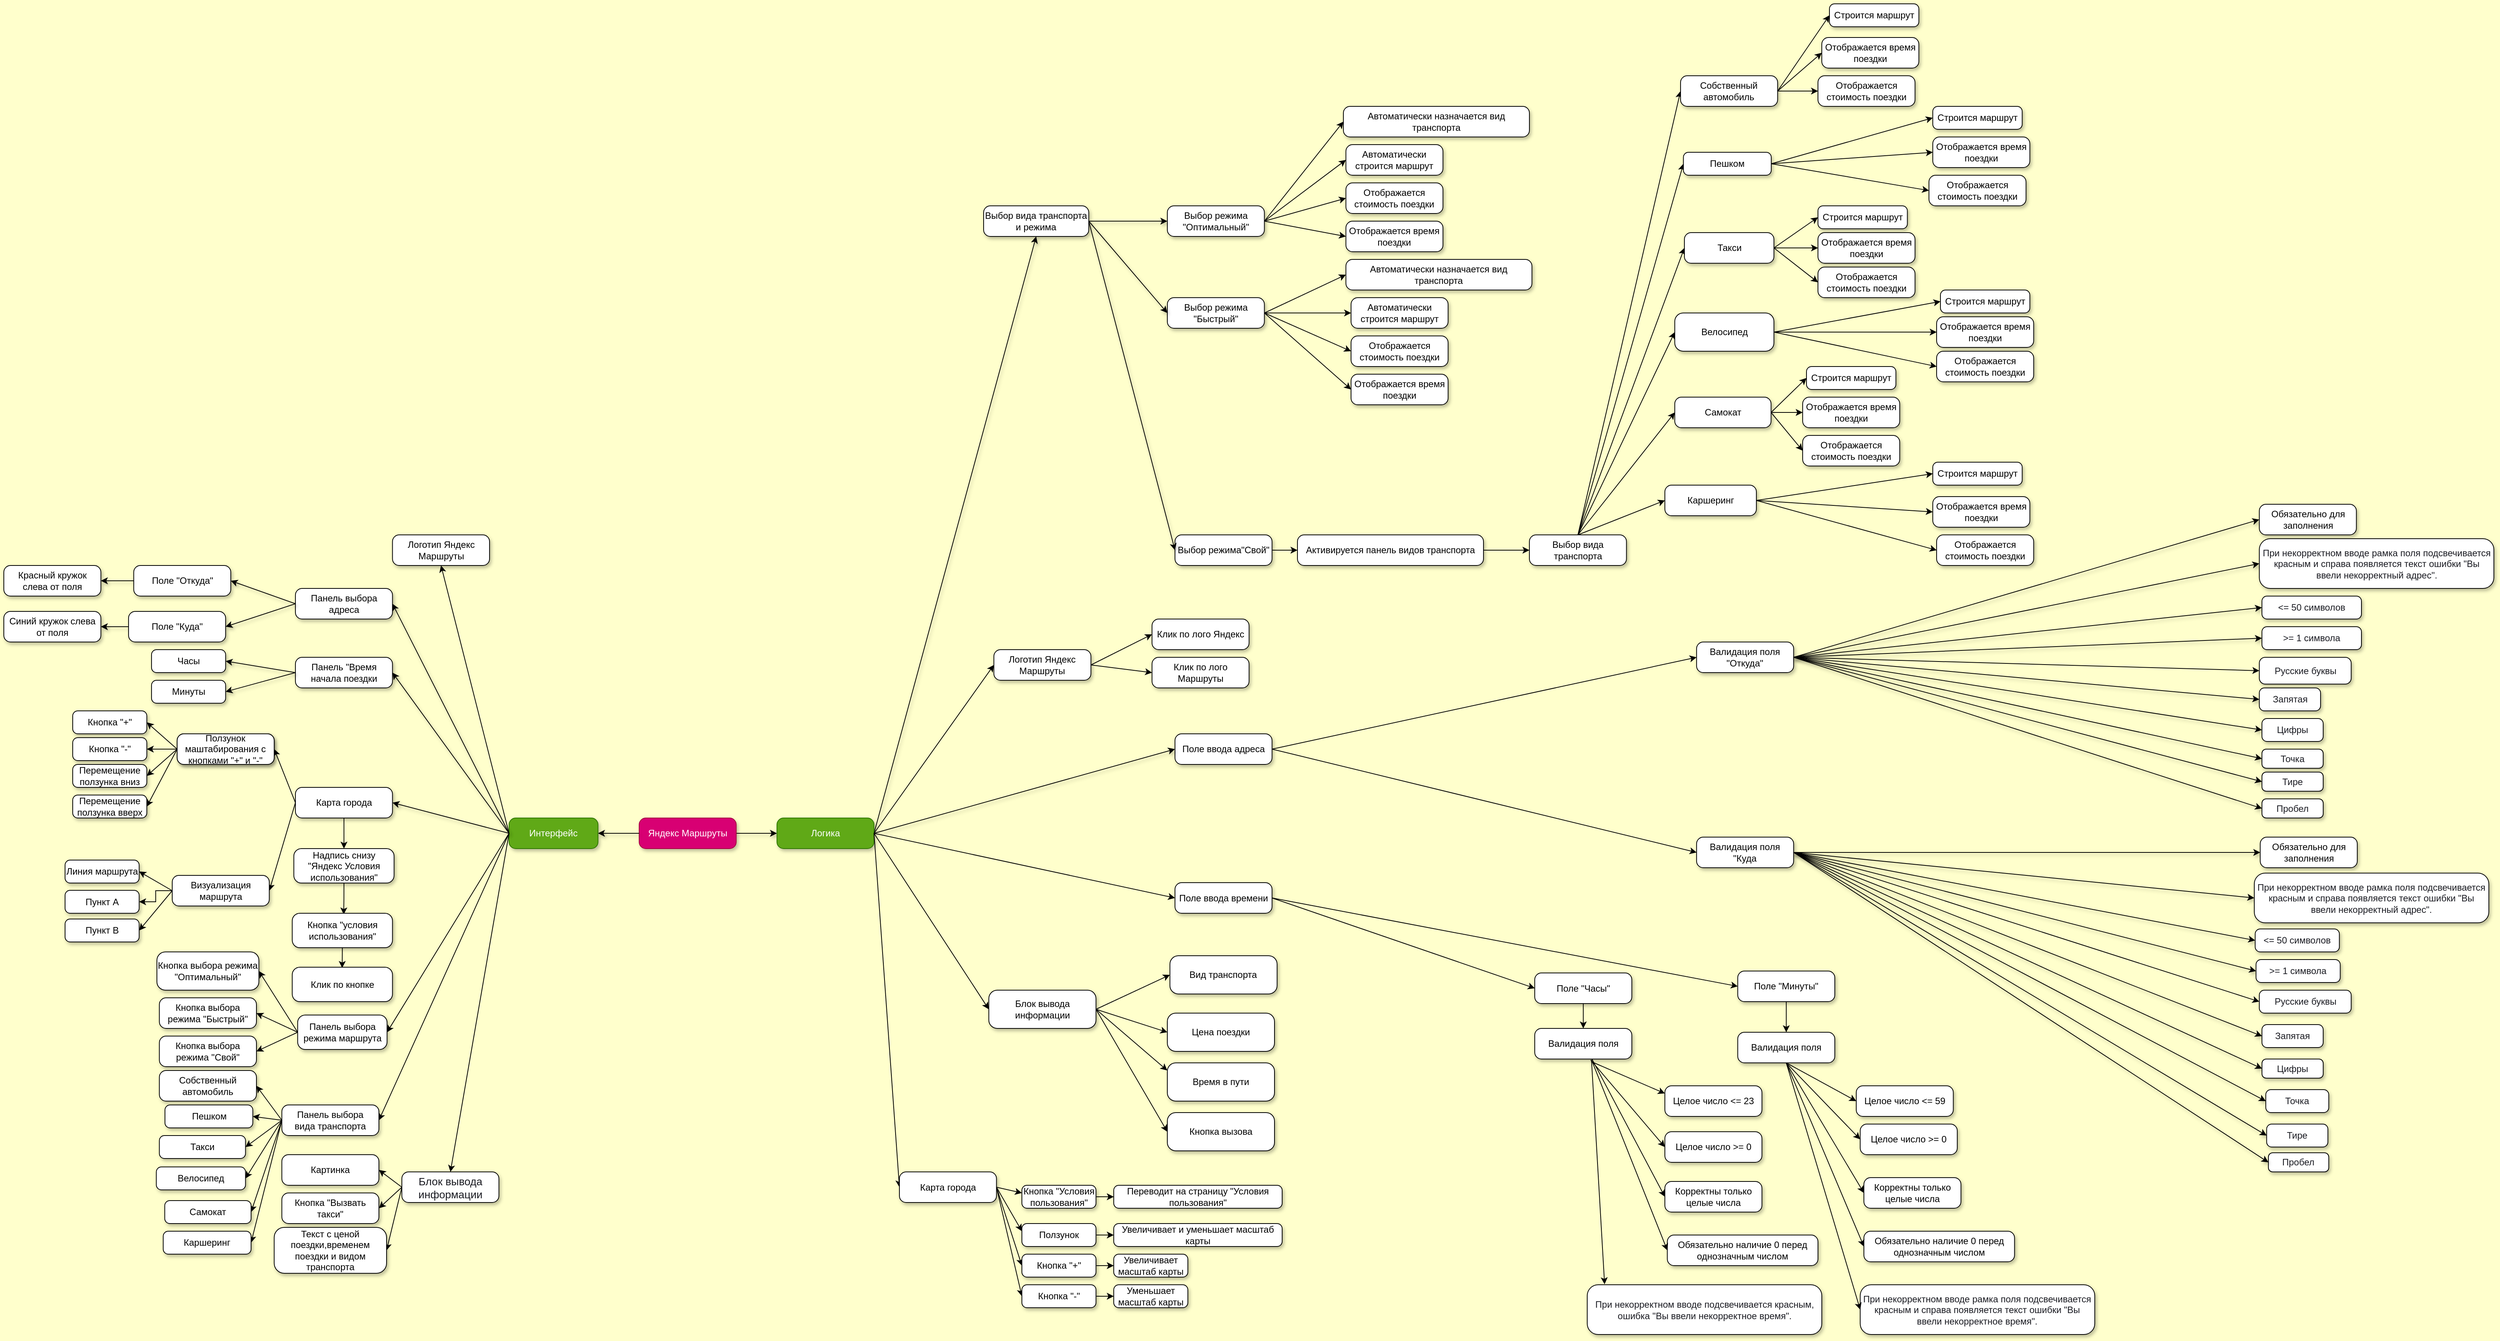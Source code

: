 <mxfile version="20.0.3" type="device"><diagram id="mye7cpsdecRdVJIh1ltE" name="Page-1"><mxGraphModel dx="2489" dy="1968" grid="1" gridSize="10" guides="1" tooltips="1" connect="1" arrows="1" fold="1" page="1" pageScale="1" pageWidth="827" pageHeight="1169" background="#FFFFCC" math="0" shadow="0"><root><object label="" id="0"><mxCell/></object><mxCell id="1" parent="0"/><mxCell id="qn3d2HcTWaKksIYHcs9O-18" style="edgeStyle=none;rounded=0;orthogonalLoop=1;jettySize=auto;html=1;exitX=1;exitY=0.5;exitDx=0;exitDy=0;shadow=1;entryX=0;entryY=0.5;entryDx=0;entryDy=0;" parent="1" source="GoWqnwifKlF_Yr-xNYbi-1" target="qn3d2HcTWaKksIYHcs9O-5" edge="1"><mxGeometry relative="1" as="geometry"><mxPoint x="257.17" y="144" as="targetPoint"/></mxGeometry></mxCell><mxCell id="GoWqnwifKlF_Yr-xNYbi-1" value="Яндекс Маршруты" style="rounded=1;whiteSpace=wrap;html=1;arcSize=22;shadow=1;fillColor=#d80073;strokeColor=#A50040;fontColor=#ffffff;" parent="1" vertex="1"><mxGeometry x="30.0" y="184" width="126.79" height="40" as="geometry"/></mxCell><mxCell id="GoWqnwifKlF_Yr-xNYbi-3" value="Интерфейс" style="rounded=1;whiteSpace=wrap;html=1;arcSize=22;shadow=1;fillColor=#60a917;fontColor=#ffffff;strokeColor=#2D7600;" parent="1" vertex="1"><mxGeometry x="-140.0" y="184" width="116.226" height="40" as="geometry"/></mxCell><mxCell id="GoWqnwifKlF_Yr-xNYbi-38" style="edgeStyle=none;rounded=0;orthogonalLoop=1;jettySize=auto;html=1;exitX=0;exitY=0.5;exitDx=0;exitDy=0;entryX=1;entryY=0.5;entryDx=0;entryDy=0;shadow=1;" parent="1" source="GoWqnwifKlF_Yr-xNYbi-1" target="GoWqnwifKlF_Yr-xNYbi-3" edge="1"><mxGeometry relative="1" as="geometry"><mxPoint x="-17.547" y="144" as="targetPoint"/></mxGeometry></mxCell><mxCell id="GoWqnwifKlF_Yr-xNYbi-5" value="Выбор вида транспорта и режима" style="rounded=1;whiteSpace=wrap;html=1;arcSize=22;shadow=1;" parent="1" vertex="1"><mxGeometry x="480.0" y="-616" width="137.358" height="40" as="geometry"/></mxCell><mxCell id="GoWqnwifKlF_Yr-xNYbi-43" value="Панель &quot;Время начала поездки" style="rounded=1;whiteSpace=wrap;html=1;arcSize=22;shadow=1;" parent="1" vertex="1"><mxGeometry x="-419.058" y="-26" width="126.792" height="40" as="geometry"/></mxCell><mxCell id="GoWqnwifKlF_Yr-xNYbi-52" style="edgeStyle=none;rounded=0;orthogonalLoop=1;jettySize=auto;html=1;exitX=0;exitY=0.5;exitDx=0;exitDy=0;entryX=1;entryY=0.5;entryDx=0;entryDy=0;shadow=1;" parent="1" source="GoWqnwifKlF_Yr-xNYbi-3" target="GoWqnwifKlF_Yr-xNYbi-43" edge="1"><mxGeometry relative="1" as="geometry"/></mxCell><mxCell id="GoWqnwifKlF_Yr-xNYbi-45" value="Панель выбора адреса" style="rounded=1;whiteSpace=wrap;html=1;arcSize=22;shadow=1;" parent="1" vertex="1"><mxGeometry x="-419.055" y="-116" width="126.792" height="40" as="geometry"/></mxCell><mxCell id="OxW7yi1mNQBKnJ8u3WXz-1" style="rounded=0;orthogonalLoop=1;jettySize=auto;html=1;exitX=0;exitY=0.5;exitDx=0;exitDy=0;entryX=1;entryY=0.5;entryDx=0;entryDy=0;shadow=1;" parent="1" source="GoWqnwifKlF_Yr-xNYbi-3" target="GoWqnwifKlF_Yr-xNYbi-45" edge="1"><mxGeometry relative="1" as="geometry"/></mxCell><mxCell id="qn3d2HcTWaKksIYHcs9O-7" style="edgeStyle=none;rounded=0;orthogonalLoop=1;jettySize=auto;html=1;exitX=1;exitY=0.5;exitDx=0;exitDy=0;entryX=0.5;entryY=1;entryDx=0;entryDy=0;shadow=1;" parent="1" source="qn3d2HcTWaKksIYHcs9O-5" target="GoWqnwifKlF_Yr-xNYbi-5" edge="1"><mxGeometry relative="1" as="geometry"/></mxCell><mxCell id="qn3d2HcTWaKksIYHcs9O-5" value="Логика" style="rounded=1;whiteSpace=wrap;html=1;arcSize=22;shadow=1;fillColor=#60a917;fontColor=#ffffff;strokeColor=#2D7600;" parent="1" vertex="1"><mxGeometry x="210.0" y="184" width="126.792" height="40" as="geometry"/></mxCell><mxCell id="qn3d2HcTWaKksIYHcs9O-14" value="Поле ввода времени" style="rounded=1;whiteSpace=wrap;html=1;arcSize=22;shadow=1;" parent="1" vertex="1"><mxGeometry x="729.998" y="268.5" width="126.792" height="40" as="geometry"/></mxCell><mxCell id="OxW7yi1mNQBKnJ8u3WXz-2" value="Панель выбора&lt;br&gt;вида транспорта" style="rounded=1;whiteSpace=wrap;html=1;arcSize=22;shadow=1;" parent="1" vertex="1"><mxGeometry x="-436.791" y="559" width="126.792" height="40" as="geometry"/></mxCell><mxCell id="WgRfO36VyxLvrQX5p-Vl-19" style="edgeStyle=orthogonalEdgeStyle;rounded=0;orthogonalLoop=1;jettySize=auto;html=1;exitX=0.5;exitY=1;exitDx=0;exitDy=0;entryX=0.5;entryY=0;entryDx=0;entryDy=0;" parent="1" source="EPD0Bd0sqjwrI_uvgnDq-2" target="WgRfO36VyxLvrQX5p-Vl-18" edge="1"><mxGeometry relative="1" as="geometry"/></mxCell><mxCell id="EPD0Bd0sqjwrI_uvgnDq-2" value="Карта города" style="rounded=1;whiteSpace=wrap;html=1;arcSize=22;shadow=1;" parent="1" vertex="1"><mxGeometry x="-419.061" y="144" width="126.792" height="40" as="geometry"/></mxCell><mxCell id="OxW7yi1mNQBKnJ8u3WXz-5" style="edgeStyle=none;rounded=0;orthogonalLoop=1;jettySize=auto;html=1;exitX=0;exitY=0.5;exitDx=0;exitDy=0;entryX=1;entryY=0.5;entryDx=0;entryDy=0;shadow=1;" parent="1" source="GoWqnwifKlF_Yr-xNYbi-3" target="EPD0Bd0sqjwrI_uvgnDq-2" edge="1"><mxGeometry relative="1" as="geometry"><mxPoint x="-271.132" y="184" as="targetPoint"/></mxGeometry></mxCell><mxCell id="EPD0Bd0sqjwrI_uvgnDq-4" value="Логотип Яндекс Маршруты" style="rounded=1;whiteSpace=wrap;html=1;arcSize=22;shadow=1;" parent="1" vertex="1"><mxGeometry x="-292.256" y="-186" width="126.792" height="40" as="geometry"/></mxCell><mxCell id="EPD0Bd0sqjwrI_uvgnDq-17" value="Ползунок с кнопками &quot;+&quot; и &quot;-&quot;" style="rounded=1;whiteSpace=wrap;html=1;arcSize=22;shadow=1;" parent="1" vertex="1"><mxGeometry x="-573.579" y="74" width="126.792" height="40" as="geometry"/></mxCell><mxCell id="EPD0Bd0sqjwrI_uvgnDq-18" value="Поле &quot;Откуда&quot;" style="rounded=1;whiteSpace=wrap;html=1;arcSize=22;shadow=1;" parent="1" vertex="1"><mxGeometry x="-630.293" y="-146" width="126.792" height="40" as="geometry"/></mxCell><mxCell id="oigtg8h2ie4QQOlHJKOF-5" style="edgeStyle=none;rounded=0;orthogonalLoop=1;jettySize=auto;html=1;exitX=0;exitY=0.5;exitDx=0;exitDy=0;entryX=1;entryY=0.5;entryDx=0;entryDy=0;shadow=1;" parent="1" source="GoWqnwifKlF_Yr-xNYbi-45" target="EPD0Bd0sqjwrI_uvgnDq-18" edge="1"><mxGeometry relative="1" as="geometry"><mxPoint x="-471.887" y="-56" as="targetPoint"/></mxGeometry></mxCell><mxCell id="EPD0Bd0sqjwrI_uvgnDq-32" style="edgeStyle=orthogonalEdgeStyle;rounded=0;orthogonalLoop=1;jettySize=auto;html=1;exitX=0;exitY=0.5;exitDx=0;exitDy=0;entryX=1;entryY=0.5;entryDx=0;entryDy=0;shadow=1;" parent="1" source="EPD0Bd0sqjwrI_uvgnDq-19" target="EPD0Bd0sqjwrI_uvgnDq-23" edge="1"><mxGeometry relative="1" as="geometry"><mxPoint x="-612.415" y="-26" as="targetPoint"/></mxGeometry></mxCell><mxCell id="EPD0Bd0sqjwrI_uvgnDq-19" value="Поле &quot;Куда&quot;" style="rounded=1;whiteSpace=wrap;html=1;arcSize=22;shadow=1;" parent="1" vertex="1"><mxGeometry x="-637.053" y="-86" width="126.792" height="40" as="geometry"/></mxCell><mxCell id="oigtg8h2ie4QQOlHJKOF-4" style="edgeStyle=none;rounded=0;orthogonalLoop=1;jettySize=auto;html=1;exitX=0;exitY=0.5;exitDx=0;exitDy=0;entryX=1;entryY=0.5;entryDx=0;entryDy=0;shadow=1;" parent="1" source="GoWqnwifKlF_Yr-xNYbi-45" target="EPD0Bd0sqjwrI_uvgnDq-19" edge="1"><mxGeometry relative="1" as="geometry"><mxPoint x="-471.887" y="14" as="targetPoint"/></mxGeometry></mxCell><mxCell id="EPD0Bd0sqjwrI_uvgnDq-22" value="Красный кружок слева от поля" style="rounded=1;whiteSpace=wrap;html=1;arcSize=22;shadow=1;" parent="1" vertex="1"><mxGeometry x="-799.998" y="-146" width="126.792" height="40" as="geometry"/></mxCell><mxCell id="EPD0Bd0sqjwrI_uvgnDq-69" style="edgeStyle=orthogonalEdgeStyle;rounded=0;orthogonalLoop=1;jettySize=auto;html=1;exitX=0;exitY=0.5;exitDx=0;exitDy=0;entryX=1;entryY=0.5;entryDx=0;entryDy=0;shadow=1;" parent="1" source="EPD0Bd0sqjwrI_uvgnDq-18" target="EPD0Bd0sqjwrI_uvgnDq-22" edge="1"><mxGeometry relative="1" as="geometry"/></mxCell><mxCell id="EPD0Bd0sqjwrI_uvgnDq-23" value="Синий кружок слева от поля" style="rounded=1;whiteSpace=wrap;html=1;arcSize=22;shadow=1;" parent="1" vertex="1"><mxGeometry x="-799.998" y="-86" width="126.792" height="40" as="geometry"/></mxCell><mxCell id="EPD0Bd0sqjwrI_uvgnDq-36" value="Часы" style="rounded=1;whiteSpace=wrap;html=1;arcSize=22;shadow=1;" parent="1" vertex="1"><mxGeometry x="-607.05" y="-36" width="96.79" height="30" as="geometry"/></mxCell><mxCell id="oigtg8h2ie4QQOlHJKOF-8" style="edgeStyle=none;rounded=0;orthogonalLoop=1;jettySize=auto;html=1;exitX=0;exitY=0.5;exitDx=0;exitDy=0;entryX=1;entryY=0.5;entryDx=0;entryDy=0;shadow=1;" parent="1" source="GoWqnwifKlF_Yr-xNYbi-43" target="EPD0Bd0sqjwrI_uvgnDq-36" edge="1"><mxGeometry relative="1" as="geometry"><mxPoint x="-471.887" y="94" as="targetPoint"/></mxGeometry></mxCell><mxCell id="EPD0Bd0sqjwrI_uvgnDq-37" value="Минуты" style="rounded=1;whiteSpace=wrap;html=1;arcSize=22;shadow=1;" parent="1" vertex="1"><mxGeometry x="-607.05" y="4" width="96.79" height="30" as="geometry"/></mxCell><mxCell id="oigtg8h2ie4QQOlHJKOF-6" style="edgeStyle=none;rounded=0;orthogonalLoop=1;jettySize=auto;html=1;exitX=0;exitY=0.5;exitDx=0;exitDy=0;entryX=1;entryY=0.5;entryDx=0;entryDy=0;shadow=1;" parent="1" source="GoWqnwifKlF_Yr-xNYbi-43" target="EPD0Bd0sqjwrI_uvgnDq-37" edge="1"><mxGeometry relative="1" as="geometry"><mxPoint x="-471.887" y="134" as="targetPoint"/></mxGeometry></mxCell><mxCell id="EPD0Bd0sqjwrI_uvgnDq-53" value="Кнопка выбора режима &quot;Оптимальный&quot;" style="rounded=1;whiteSpace=wrap;html=1;arcSize=22;shadow=1;" parent="1" vertex="1"><mxGeometry x="-600" y="359" width="133.21" height="50" as="geometry"/></mxCell><mxCell id="EPD0Bd0sqjwrI_uvgnDq-54" value="Кнопка выбора режима &quot;Быстрый&quot;" style="rounded=1;whiteSpace=wrap;html=1;arcSize=22;shadow=1;" parent="1" vertex="1"><mxGeometry x="-596.79" y="419" width="126.792" height="40" as="geometry"/></mxCell><mxCell id="EPD0Bd0sqjwrI_uvgnDq-55" value="Кнопка выбора режима &quot;Свой&quot;" style="rounded=1;whiteSpace=wrap;html=1;arcSize=22;shadow=1;" parent="1" vertex="1"><mxGeometry x="-596.79" y="469" width="126.792" height="40" as="geometry"/></mxCell><mxCell id="EPD0Bd0sqjwrI_uvgnDq-71" value="Поле ввода адреса" style="rounded=1;whiteSpace=wrap;html=1;arcSize=22;shadow=1;" parent="1" vertex="1"><mxGeometry x="729.997" y="74" width="126.792" height="40" as="geometry"/></mxCell><mxCell id="OxW7yi1mNQBKnJ8u3WXz-7" style="edgeStyle=none;rounded=0;orthogonalLoop=1;jettySize=auto;html=1;exitX=1;exitY=0.5;exitDx=0;exitDy=0;entryX=0;entryY=0.5;entryDx=0;entryDy=0;shadow=1;" parent="1" source="qn3d2HcTWaKksIYHcs9O-5" target="EPD0Bd0sqjwrI_uvgnDq-71" edge="1"><mxGeometry relative="1" as="geometry"><mxPoint x="500.189" y="184" as="targetPoint"/></mxGeometry></mxCell><mxCell id="EPD0Bd0sqjwrI_uvgnDq-74" value="Выбор режима &quot;Оптимальный&quot;&lt;span style=&quot;color: rgba(0, 0, 0, 0); font-family: monospace; font-size: 0px; text-align: start;&quot;&gt;%3CmxGraphModel%3E%3Croot%3E%3CmxCell%20id%3D%220%22%2F%3E%3CmxCell%20id%3D%221%22%20parent%3D%220%22%2F%3E%3CmxCell%20id%3D%222%22%20value%3D%22%D0%A0%D0%B0%D1%81%D1%87%D1%91%D1%82%20%D0%B2%D1%80%D0%B5%D0%BC%D0%B5%D0%BD%D0%B8%20%D0%B8%20%D1%81%D1%82%D0%BE%D0%B8%D0%BC%D0%BE%D1%81%D1%82%D0%B8%22%20style%3D%22rounded%3D1%3BwhiteSpace%3Dwrap%3Bhtml%3D1%3BarcSize%3D22%3B%22%20vertex%3D%221%22%20parent%3D%221%22%3E%3CmxGeometry%20x%3D%22760%22%20y%3D%22510%22%20width%3D%22120%22%20height%3D%2240%22%20as%3D%22geometry%22%2F%3E%3C%2FmxCell%3E%3C%2Froot%3E%3C%2FmxGraphModel%3E&lt;/span&gt;" style="rounded=1;whiteSpace=wrap;html=1;arcSize=22;shadow=1;" parent="1" vertex="1"><mxGeometry x="719.995" y="-616" width="126.792" height="40" as="geometry"/></mxCell><mxCell id="EPD0Bd0sqjwrI_uvgnDq-75" value="Выбор режима&quot;Свой&quot;" style="rounded=1;whiteSpace=wrap;html=1;arcSize=22;shadow=1;" parent="1" vertex="1"><mxGeometry x="729.997" y="-186" width="126.792" height="40" as="geometry"/></mxCell><mxCell id="oigtg8h2ie4QQOlHJKOF-11" style="edgeStyle=none;rounded=0;orthogonalLoop=1;jettySize=auto;html=1;exitX=1;exitY=0.5;exitDx=0;exitDy=0;entryX=0;entryY=0.5;entryDx=0;entryDy=0;shadow=1;" parent="1" source="GoWqnwifKlF_Yr-xNYbi-5" target="EPD0Bd0sqjwrI_uvgnDq-75" edge="1"><mxGeometry relative="1" as="geometry"><mxPoint x="1214.809" y="-71" as="targetPoint"/><mxPoint x="1151.413" y="49" as="sourcePoint"/></mxGeometry></mxCell><mxCell id="EPD0Bd0sqjwrI_uvgnDq-76" value="Выбор режима &quot;Быстрый&quot;" style="rounded=1;whiteSpace=wrap;html=1;arcSize=22;shadow=1;" parent="1" vertex="1"><mxGeometry x="719.999" y="-496" width="126.792" height="40" as="geometry"/></mxCell><mxCell id="oigtg8h2ie4QQOlHJKOF-12" style="edgeStyle=none;rounded=0;orthogonalLoop=1;jettySize=auto;html=1;exitX=1;exitY=0.5;exitDx=0;exitDy=0;entryX=0;entryY=0.5;entryDx=0;entryDy=0;shadow=1;" parent="1" source="GoWqnwifKlF_Yr-xNYbi-5" target="EPD0Bd0sqjwrI_uvgnDq-76" edge="1"><mxGeometry relative="1" as="geometry"><mxPoint x="1214.809" y="-111" as="targetPoint"/></mxGeometry></mxCell><mxCell id="EPD0Bd0sqjwrI_uvgnDq-79" value="" style="endArrow=classic;html=1;rounded=0;entryX=0;entryY=0.5;entryDx=0;entryDy=0;shadow=1;exitX=1;exitY=0.5;exitDx=0;exitDy=0;" parent="1" source="GoWqnwifKlF_Yr-xNYbi-5" target="EPD0Bd0sqjwrI_uvgnDq-74" edge="1"><mxGeometry width="50" height="50" relative="1" as="geometry"><mxPoint x="636.415" y="-56" as="sourcePoint"/><mxPoint x="731.509" y="-146" as="targetPoint"/><Array as="points"/></mxGeometry></mxCell><mxCell id="EPD0Bd0sqjwrI_uvgnDq-97" value="Валидация поля &quot;Откуда&quot;" style="rounded=1;whiteSpace=wrap;html=1;arcSize=22;shadow=1;" parent="1" vertex="1"><mxGeometry x="1411.413" y="-46" width="126.792" height="40" as="geometry"/></mxCell><mxCell id="EPD0Bd0sqjwrI_uvgnDq-106" value="" style="endArrow=classic;html=1;rounded=0;entryX=0;entryY=0.5;entryDx=0;entryDy=0;shadow=1;exitX=1;exitY=0.5;exitDx=0;exitDy=0;" parent="1" source="EPD0Bd0sqjwrI_uvgnDq-97" target="EPD0Bd0sqjwrI_uvgnDq-114" edge="1"><mxGeometry width="50" height="50" relative="1" as="geometry"><mxPoint x="1311.036" y="419" as="sourcePoint"/><mxPoint x="1395.564" y="339" as="targetPoint"/></mxGeometry></mxCell><mxCell id="EPD0Bd0sqjwrI_uvgnDq-107" value="" style="endArrow=classic;html=1;rounded=0;entryX=0;entryY=0.5;entryDx=0;entryDy=0;shadow=1;exitX=1;exitY=0.5;exitDx=0;exitDy=0;" parent="1" source="EPD0Bd0sqjwrI_uvgnDq-97" target="EPD0Bd0sqjwrI_uvgnDq-121" edge="1"><mxGeometry width="50" height="50" relative="1" as="geometry"><mxPoint x="1653.3" y="169" as="sourcePoint"/><mxPoint x="1818.192" y="231.5" as="targetPoint"/></mxGeometry></mxCell><mxCell id="EPD0Bd0sqjwrI_uvgnDq-108" value="" style="endArrow=classic;html=1;rounded=0;entryX=0;entryY=0.5;entryDx=0;entryDy=0;shadow=1;exitX=1;exitY=0.5;exitDx=0;exitDy=0;" parent="1" source="EPD0Bd0sqjwrI_uvgnDq-97" target="EPD0Bd0sqjwrI_uvgnDq-118" edge="1"><mxGeometry width="50" height="50" relative="1" as="geometry"><mxPoint x="1311.036" y="419" as="sourcePoint"/><mxPoint x="1406.13" y="489" as="targetPoint"/></mxGeometry></mxCell><mxCell id="EPD0Bd0sqjwrI_uvgnDq-109" value="" style="endArrow=classic;html=1;rounded=0;shadow=1;entryX=0;entryY=0.5;entryDx=0;entryDy=0;exitX=1;exitY=0.5;exitDx=0;exitDy=0;" parent="1" source="EPD0Bd0sqjwrI_uvgnDq-97" target="EPD0Bd0sqjwrI_uvgnDq-123" edge="1"><mxGeometry width="50" height="50" relative="1" as="geometry"><mxPoint x="1690.09" y="379" as="sourcePoint"/><mxPoint x="1690.09" y="469" as="targetPoint"/></mxGeometry></mxCell><mxCell id="EPD0Bd0sqjwrI_uvgnDq-110" value="" style="endArrow=classic;html=1;rounded=0;shadow=1;entryX=0;entryY=0.5;entryDx=0;entryDy=0;exitX=1;exitY=0.5;exitDx=0;exitDy=0;" parent="1" source="EPD0Bd0sqjwrI_uvgnDq-97" target="EPD0Bd0sqjwrI_uvgnDq-122" edge="1"><mxGeometry width="50" height="50" relative="1" as="geometry"><mxPoint x="1242.357" y="439" as="sourcePoint"/><mxPoint x="1184.243" y="529" as="targetPoint"/></mxGeometry></mxCell><mxCell id="EPD0Bd0sqjwrI_uvgnDq-111" value="" style="endArrow=classic;html=1;rounded=0;entryX=0;entryY=0.5;entryDx=0;entryDy=0;exitX=1;exitY=0.5;exitDx=0;exitDy=0;shadow=1;" parent="1" source="EPD0Bd0sqjwrI_uvgnDq-97" target="EPD0Bd0sqjwrI_uvgnDq-117" edge="1"><mxGeometry width="50" height="50" relative="1" as="geometry"><mxPoint x="1247.64" y="439" as="sourcePoint"/><mxPoint x="1332.168" y="529" as="targetPoint"/></mxGeometry></mxCell><mxCell id="EPD0Bd0sqjwrI_uvgnDq-114" value="Обязательно для заполнения" style="rounded=1;whiteSpace=wrap;html=1;arcSize=22;shadow=1;" parent="1" vertex="1"><mxGeometry x="2146.582" y="-226" width="126.792" height="40" as="geometry"/></mxCell><mxCell id="EPD0Bd0sqjwrI_uvgnDq-117" value="&lt;span style=&quot;color: rgb(26, 27, 34); font-family: suisse, &amp;quot;YS Text&amp;quot;, sans-serif; text-align: start; background-color: rgb(255, 255, 255);&quot;&gt;&lt;font style=&quot;font-size: 12px;&quot;&gt;Точка&lt;/font&gt;&lt;/span&gt;" style="rounded=1;whiteSpace=wrap;html=1;arcSize=22;shadow=1;" parent="1" vertex="1"><mxGeometry x="2150.0" y="94" width="79.99" height="25" as="geometry"/></mxCell><mxCell id="EPD0Bd0sqjwrI_uvgnDq-118" value="&lt;span style=&quot;color: rgb(26, 27, 34); font-family: suisse, &amp;quot;YS Text&amp;quot;, sans-serif; text-align: start; background-color: rgb(255, 255, 255);&quot;&gt;&lt;font style=&quot;font-size: 12px;&quot;&gt;Цифры&lt;/font&gt;&lt;/span&gt;" style="rounded=1;whiteSpace=wrap;html=1;arcSize=22;shadow=1;" parent="1" vertex="1"><mxGeometry x="2150" y="54" width="80" height="30" as="geometry"/></mxCell><mxCell id="EPD0Bd0sqjwrI_uvgnDq-119" value="" style="endArrow=classic;html=1;rounded=0;entryX=0;entryY=0.5;entryDx=0;entryDy=0;shadow=1;exitX=1;exitY=0.5;exitDx=0;exitDy=0;" parent="1" source="EPD0Bd0sqjwrI_uvgnDq-97" target="EPD0Bd0sqjwrI_uvgnDq-126" edge="1"><mxGeometry width="50" height="50" relative="1" as="geometry"><mxPoint x="1653.3" y="169" as="sourcePoint"/><mxPoint x="1522.357" y="519" as="targetPoint"/></mxGeometry></mxCell><mxCell id="EPD0Bd0sqjwrI_uvgnDq-120" value="" style="endArrow=classic;html=1;rounded=0;entryX=0;entryY=0.5;entryDx=0;entryDy=0;shadow=1;exitX=1;exitY=0.5;exitDx=0;exitDy=0;" parent="1" source="EPD0Bd0sqjwrI_uvgnDq-97" target="EPD0Bd0sqjwrI_uvgnDq-124" edge="1"><mxGeometry width="50" height="50" relative="1" as="geometry"><mxPoint x="1311.036" y="419" as="sourcePoint"/><mxPoint x="1522.357" y="469" as="targetPoint"/></mxGeometry></mxCell><mxCell id="EPD0Bd0sqjwrI_uvgnDq-121" value="&lt;span style=&quot;color: rgb(26, 27, 34); font-family: suisse, &amp;quot;YS Text&amp;quot;, sans-serif; text-align: start; background-color: rgb(255, 255, 255);&quot;&gt;При некорректном вводе рамка поля подсвечивается красным и справа появляется текст ошибки&lt;/span&gt;&lt;span style=&quot;color: rgb(26, 27, 34); font-family: suisse, &amp;quot;YS Text&amp;quot;, sans-serif; text-align: start; background-color: rgb(255, 255, 255);&quot;&gt;&lt;font style=&quot;font-size: 12px;&quot;&gt;&amp;nbsp;&quot;Вы ввели некорректный адрес&quot;.&lt;/font&gt;&lt;/span&gt;" style="rounded=1;whiteSpace=wrap;html=1;arcSize=22;shadow=1;" parent="1" vertex="1"><mxGeometry x="2146.582" y="-181" width="306.415" height="65" as="geometry"/></mxCell><mxCell id="EPD0Bd0sqjwrI_uvgnDq-122" value="&lt;span style=&quot;color: rgb(26, 27, 34); font-family: suisse, &amp;quot;YS Text&amp;quot;, sans-serif; text-align: start; background-color: rgb(255, 255, 255);&quot;&gt;&lt;font style=&quot;font-size: 12px;&quot;&gt;Пробел&lt;/font&gt;&lt;/span&gt;" style="rounded=1;whiteSpace=wrap;html=1;arcSize=22;shadow=1;" parent="1" vertex="1"><mxGeometry x="2150.02" y="159" width="80.01" height="25" as="geometry"/></mxCell><mxCell id="EPD0Bd0sqjwrI_uvgnDq-123" value="&lt;span style=&quot;color: rgb(26, 27, 34); font-family: suisse, &amp;quot;YS Text&amp;quot;, sans-serif; text-align: start; background-color: rgb(255, 255, 255);&quot;&gt;&lt;font style=&quot;font-size: 12px;&quot;&gt;Тире&lt;/font&gt;&lt;/span&gt;" style="rounded=1;whiteSpace=wrap;html=1;arcSize=22;shadow=1;" parent="1" vertex="1"><mxGeometry x="2150.02" y="124" width="79.98" height="25" as="geometry"/></mxCell><mxCell id="EPD0Bd0sqjwrI_uvgnDq-124" value="&lt;span style=&quot;color: rgb(26, 27, 34); font-family: suisse, &amp;quot;YS Text&amp;quot;, sans-serif; text-align: start; background-color: rgb(255, 255, 255);&quot;&gt;&lt;font style=&quot;font-size: 12px;&quot;&gt;Запятая&lt;/font&gt;&lt;/span&gt;" style="rounded=1;whiteSpace=wrap;html=1;arcSize=22;shadow=1;" parent="1" vertex="1"><mxGeometry x="2146.58" y="14" width="80" height="30" as="geometry"/></mxCell><mxCell id="EPD0Bd0sqjwrI_uvgnDq-125" value="" style="endArrow=classic;html=1;rounded=0;exitX=1;exitY=0.5;exitDx=0;exitDy=0;entryX=0;entryY=0.5;entryDx=0;entryDy=0;shadow=1;" parent="1" source="EPD0Bd0sqjwrI_uvgnDq-97" target="EPD0Bd0sqjwrI_uvgnDq-127" edge="1"><mxGeometry width="50" height="50" relative="1" as="geometry"><mxPoint x="1321.602" y="419" as="sourcePoint"/><mxPoint x="1522.357" y="579" as="targetPoint"/></mxGeometry></mxCell><mxCell id="EPD0Bd0sqjwrI_uvgnDq-126" value="&lt;div style=&quot;text-align: start;&quot;&gt;&lt;font size=&quot;1&quot; face=&quot;suisse, YS Text, sans-serif&quot; color=&quot;#1a1b22&quot;&gt;&lt;span style=&quot;background-color: rgb(255, 255, 255); font-size: 12px;&quot;&gt;&amp;gt;= 1 символа&lt;/span&gt;&lt;/font&gt;&lt;/div&gt;" style="rounded=1;whiteSpace=wrap;html=1;arcSize=22;shadow=1;" parent="1" vertex="1"><mxGeometry x="2150" y="-66" width="130" height="30" as="geometry"/></mxCell><mxCell id="EPD0Bd0sqjwrI_uvgnDq-127" value="&lt;div style=&quot;text-align: start;&quot;&gt;&lt;font size=&quot;1&quot; face=&quot;suisse, YS Text, sans-serif&quot; color=&quot;#1a1b22&quot;&gt;&lt;span style=&quot;background-color: rgb(255, 255, 255); font-size: 12px;&quot;&gt;&amp;lt;= 50 символов&lt;/span&gt;&lt;/font&gt;&lt;/div&gt;" style="rounded=1;whiteSpace=wrap;html=1;arcSize=22;shadow=1;" parent="1" vertex="1"><mxGeometry x="2150" y="-106" width="130" height="30" as="geometry"/></mxCell><mxCell id="EPD0Bd0sqjwrI_uvgnDq-152" value="&lt;span style=&quot;color: rgb(26, 27, 34); font-family: suisse, &amp;quot;YS Text&amp;quot;, sans-serif; text-align: start; background-color: rgb(255, 255, 255);&quot;&gt;Русские буквы&lt;/span&gt;" style="rounded=1;whiteSpace=wrap;html=1;arcSize=22;shadow=1;" parent="1" vertex="1"><mxGeometry x="2146.58" y="-26" width="120.01" height="35" as="geometry"/></mxCell><mxCell id="wUqSGq1VB2C_pcC9GkVh-2" value="" style="endArrow=classic;html=1;rounded=0;exitX=1;exitY=0.5;exitDx=0;exitDy=0;entryX=0;entryY=0.5;entryDx=0;entryDy=0;" parent="1" source="EPD0Bd0sqjwrI_uvgnDq-74" target="wUqSGq1VB2C_pcC9GkVh-6" edge="1"><mxGeometry width="50" height="50" relative="1" as="geometry"><mxPoint x="879.434" y="-306" as="sourcePoint"/><mxPoint x="1016.792" y="-356" as="targetPoint"/></mxGeometry></mxCell><mxCell id="wUqSGq1VB2C_pcC9GkVh-3" value="" style="endArrow=classic;html=1;rounded=0;exitX=1;exitY=0.5;exitDx=0;exitDy=0;entryX=0;entryY=0.5;entryDx=0;entryDy=0;" parent="1" source="EPD0Bd0sqjwrI_uvgnDq-74" target="wUqSGq1VB2C_pcC9GkVh-7" edge="1"><mxGeometry width="50" height="50" relative="1" as="geometry"><mxPoint x="879.434" y="-306" as="sourcePoint"/><mxPoint x="1016.792" y="-316" as="targetPoint"/></mxGeometry></mxCell><mxCell id="wUqSGq1VB2C_pcC9GkVh-4" value="" style="endArrow=classic;html=1;rounded=0;exitX=1;exitY=0.5;exitDx=0;exitDy=0;entryX=0;entryY=0.5;entryDx=0;entryDy=0;" parent="1" source="EPD0Bd0sqjwrI_uvgnDq-74" target="wUqSGq1VB2C_pcC9GkVh-8" edge="1"><mxGeometry width="50" height="50" relative="1" as="geometry"><mxPoint x="879.434" y="-306" as="sourcePoint"/><mxPoint x="1016.792" y="-276" as="targetPoint"/></mxGeometry></mxCell><mxCell id="wUqSGq1VB2C_pcC9GkVh-5" value="" style="endArrow=classic;html=1;rounded=0;exitX=1;exitY=0.5;exitDx=0;exitDy=0;entryX=0;entryY=0.5;entryDx=0;entryDy=0;" parent="1" source="EPD0Bd0sqjwrI_uvgnDq-74" target="wUqSGq1VB2C_pcC9GkVh-9" edge="1"><mxGeometry width="50" height="50" relative="1" as="geometry"><mxPoint x="879.434" y="-306" as="sourcePoint"/><mxPoint x="1016.792" y="-216" as="targetPoint"/></mxGeometry></mxCell><mxCell id="wUqSGq1VB2C_pcC9GkVh-6" value="Автоматически назначается вид транспорта" style="rounded=1;whiteSpace=wrap;html=1;arcSize=22;shadow=1;" parent="1" vertex="1"><mxGeometry x="949.999" y="-746" width="243.019" height="40" as="geometry"/></mxCell><mxCell id="wUqSGq1VB2C_pcC9GkVh-7" value="Автоматически строится маршрут" style="rounded=1;whiteSpace=wrap;html=1;arcSize=22;shadow=1;" parent="1" vertex="1"><mxGeometry x="953.299" y="-696" width="126.792" height="40" as="geometry"/></mxCell><mxCell id="wUqSGq1VB2C_pcC9GkVh-8" value="Отображается время поездки" style="rounded=1;whiteSpace=wrap;html=1;arcSize=22;shadow=1;" parent="1" vertex="1"><mxGeometry x="953.299" y="-596" width="126.792" height="40" as="geometry"/></mxCell><mxCell id="wUqSGq1VB2C_pcC9GkVh-9" value="Отображается стоимость поездки" style="rounded=1;whiteSpace=wrap;html=1;arcSize=22;shadow=1;" parent="1" vertex="1"><mxGeometry x="953.299" y="-646" width="126.792" height="40" as="geometry"/></mxCell><mxCell id="wUqSGq1VB2C_pcC9GkVh-10" value="Автоматически строится маршрут" style="rounded=1;whiteSpace=wrap;html=1;arcSize=22;shadow=1;" parent="1" vertex="1"><mxGeometry x="959.998" y="-496" width="126.792" height="40" as="geometry"/></mxCell><mxCell id="wUqSGq1VB2C_pcC9GkVh-11" value="Отображается время поездки" style="rounded=1;whiteSpace=wrap;html=1;arcSize=22;shadow=1;" parent="1" vertex="1"><mxGeometry x="959.998" y="-396" width="126.792" height="40" as="geometry"/></mxCell><mxCell id="wUqSGq1VB2C_pcC9GkVh-12" value="Отображается стоимость поездки" style="rounded=1;whiteSpace=wrap;html=1;arcSize=22;shadow=1;" parent="1" vertex="1"><mxGeometry x="959.998" y="-446" width="126.792" height="40" as="geometry"/></mxCell><mxCell id="wUqSGq1VB2C_pcC9GkVh-13" value="" style="endArrow=classic;html=1;rounded=0;fontSize=12;entryX=0;entryY=0.5;entryDx=0;entryDy=0;exitX=1;exitY=0.5;exitDx=0;exitDy=0;" parent="1" source="EPD0Bd0sqjwrI_uvgnDq-97" target="EPD0Bd0sqjwrI_uvgnDq-152" edge="1"><mxGeometry width="50" height="50" relative="1" as="geometry"><mxPoint x="1311.036" y="419" as="sourcePoint"/><mxPoint x="1416.696" y="379" as="targetPoint"/></mxGeometry></mxCell><mxCell id="wUqSGq1VB2C_pcC9GkVh-14" value="Автоматически назначается вид транспорта" style="rounded=1;whiteSpace=wrap;html=1;arcSize=22;shadow=1;" parent="1" vertex="1"><mxGeometry x="953.295" y="-546" width="243.019" height="40" as="geometry"/></mxCell><mxCell id="WgRfO36VyxLvrQX5p-Vl-46" style="edgeStyle=orthogonalEdgeStyle;rounded=0;orthogonalLoop=1;jettySize=auto;html=1;exitX=1;exitY=0.5;exitDx=0;exitDy=0;entryX=0;entryY=0.5;entryDx=0;entryDy=0;" parent="1" source="wUqSGq1VB2C_pcC9GkVh-21" target="wUqSGq1VB2C_pcC9GkVh-23" edge="1"><mxGeometry relative="1" as="geometry"/></mxCell><mxCell id="wUqSGq1VB2C_pcC9GkVh-21" value="Активируется панель видов транспорта" style="rounded=1;whiteSpace=wrap;html=1;arcSize=22;shadow=1;" parent="1" vertex="1"><mxGeometry x="890.003" y="-186" width="243.019" height="40" as="geometry"/></mxCell><mxCell id="wUqSGq1VB2C_pcC9GkVh-23" value="Выбор вида транспорта" style="rounded=1;whiteSpace=wrap;html=1;arcSize=22;shadow=1;" parent="1" vertex="1"><mxGeometry x="1193.016" y="-186" width="126.792" height="40" as="geometry"/></mxCell><mxCell id="wUqSGq1VB2C_pcC9GkVh-27" value="Строится маршрут" style="rounded=1;whiteSpace=wrap;html=1;arcSize=22;shadow=1;" parent="1" vertex="1"><mxGeometry x="1585" y="-880" width="116.79" height="30" as="geometry"/></mxCell><mxCell id="wUqSGq1VB2C_pcC9GkVh-28" value="Отображается время поездки" style="rounded=1;whiteSpace=wrap;html=1;arcSize=22;shadow=1;" parent="1" vertex="1"><mxGeometry x="1574.996" y="-836" width="126.792" height="40" as="geometry"/></mxCell><mxCell id="wUqSGq1VB2C_pcC9GkVh-29" value="Отображается стоимость поездки" style="rounded=1;whiteSpace=wrap;html=1;arcSize=22;shadow=1;" parent="1" vertex="1"><mxGeometry x="1569.991" y="-786" width="126.792" height="40" as="geometry"/></mxCell><mxCell id="fTxN1LhKbWjYOII8OEA6-2" value="" style="endArrow=classic;html=1;rounded=0;exitX=0;exitY=0.5;exitDx=0;exitDy=0;entryX=1;entryY=0.5;entryDx=0;entryDy=0;" parent="1" source="WgRfO36VyxLvrQX5p-Vl-20" target="EPD0Bd0sqjwrI_uvgnDq-55" edge="1"><mxGeometry width="50" height="50" relative="1" as="geometry"><mxPoint x="-570" y="594" as="sourcePoint"/><mxPoint x="-650" y="654" as="targetPoint"/></mxGeometry></mxCell><mxCell id="fTxN1LhKbWjYOII8OEA6-3" value="" style="endArrow=classic;html=1;rounded=0;exitX=0;exitY=0.5;exitDx=0;exitDy=0;entryX=1;entryY=0.5;entryDx=0;entryDy=0;" parent="1" source="OxW7yi1mNQBKnJ8u3WXz-2" target="WgRfO36VyxLvrQX5p-Vl-28" edge="1"><mxGeometry width="50" height="50" relative="1" as="geometry"><mxPoint x="-570" y="594" as="sourcePoint"/><mxPoint x="-500" y="414" as="targetPoint"/></mxGeometry></mxCell><mxCell id="fTxN1LhKbWjYOII8OEA6-4" value="" style="endArrow=classic;html=1;rounded=0;exitX=0;exitY=0.5;exitDx=0;exitDy=0;entryX=1;entryY=0.5;entryDx=0;entryDy=0;" parent="1" source="WgRfO36VyxLvrQX5p-Vl-20" target="EPD0Bd0sqjwrI_uvgnDq-53" edge="1"><mxGeometry width="50" height="50" relative="1" as="geometry"><mxPoint x="-551.61" y="584" as="sourcePoint"/><mxPoint x="-651.61" y="524" as="targetPoint"/></mxGeometry></mxCell><mxCell id="fTxN1LhKbWjYOII8OEA6-9" value="" style="endArrow=classic;html=1;rounded=0;exitX=0;exitY=0.5;exitDx=0;exitDy=0;entryX=0.5;entryY=1;entryDx=0;entryDy=0;" parent="1" source="GoWqnwifKlF_Yr-xNYbi-3" target="EPD0Bd0sqjwrI_uvgnDq-4" edge="1"><mxGeometry width="50" height="50" relative="1" as="geometry"><mxPoint x="-197.17" y="94" as="sourcePoint"/><mxPoint x="-247.17" y="14" as="targetPoint"/></mxGeometry></mxCell><mxCell id="fTxN1LhKbWjYOII8OEA6-10" value="" style="endArrow=classic;html=1;rounded=0;entryX=1;entryY=0.5;entryDx=0;entryDy=0;exitX=0;exitY=0.5;exitDx=0;exitDy=0;" parent="1" source="WgRfO36VyxLvrQX5p-Vl-20" target="EPD0Bd0sqjwrI_uvgnDq-54" edge="1"><mxGeometry width="50" height="50" relative="1" as="geometry"><mxPoint x="-570" y="514" as="sourcePoint"/><mxPoint x="-610" y="574" as="targetPoint"/></mxGeometry></mxCell><mxCell id="fTxN1LhKbWjYOII8OEA6-15" value="" style="endArrow=classic;html=1;rounded=0;entryX=0;entryY=0.5;entryDx=0;entryDy=0;exitX=1;exitY=0.5;exitDx=0;exitDy=0;" parent="1" source="EPD0Bd0sqjwrI_uvgnDq-76" target="wUqSGq1VB2C_pcC9GkVh-14" edge="1"><mxGeometry width="50" height="50" relative="1" as="geometry"><mxPoint x="1743.11" y="-271" as="sourcePoint"/><mxPoint x="1823.11" y="-261" as="targetPoint"/></mxGeometry></mxCell><mxCell id="fTxN1LhKbWjYOII8OEA6-16" value="" style="endArrow=classic;html=1;rounded=0;entryX=0;entryY=0.5;entryDx=0;entryDy=0;exitX=1;exitY=0.5;exitDx=0;exitDy=0;" parent="1" source="EPD0Bd0sqjwrI_uvgnDq-76" target="wUqSGq1VB2C_pcC9GkVh-10" edge="1"><mxGeometry width="50" height="50" relative="1" as="geometry"><mxPoint x="1753.3" y="-271" as="sourcePoint"/><mxPoint x="1843.11" y="-201" as="targetPoint"/></mxGeometry></mxCell><mxCell id="fTxN1LhKbWjYOII8OEA6-17" value="" style="endArrow=classic;html=1;rounded=0;entryX=0;entryY=0.5;entryDx=0;entryDy=0;exitX=1;exitY=0.5;exitDx=0;exitDy=0;" parent="1" source="EPD0Bd0sqjwrI_uvgnDq-76" target="wUqSGq1VB2C_pcC9GkVh-11" edge="1"><mxGeometry width="50" height="50" relative="1" as="geometry"><mxPoint x="1743.11" y="-271" as="sourcePoint"/><mxPoint x="1823.11" y="-181" as="targetPoint"/></mxGeometry></mxCell><mxCell id="fTxN1LhKbWjYOII8OEA6-18" value="" style="endArrow=classic;html=1;rounded=0;entryX=0;entryY=0.5;entryDx=0;entryDy=0;exitX=1;exitY=0.5;exitDx=0;exitDy=0;" parent="1" source="EPD0Bd0sqjwrI_uvgnDq-76" target="wUqSGq1VB2C_pcC9GkVh-12" edge="1"><mxGeometry width="50" height="50" relative="1" as="geometry"><mxPoint x="1743.3" y="-271" as="sourcePoint"/><mxPoint x="1853.3" y="-111" as="targetPoint"/></mxGeometry></mxCell><mxCell id="fTxN1LhKbWjYOII8OEA6-22" value="" style="endArrow=classic;html=1;rounded=0;entryX=0;entryY=0.5;entryDx=0;entryDy=0;exitX=1;exitY=0.5;exitDx=0;exitDy=0;" parent="1" source="EPD0Bd0sqjwrI_uvgnDq-75" target="wUqSGq1VB2C_pcC9GkVh-21" edge="1"><mxGeometry width="50" height="50" relative="1" as="geometry"><mxPoint x="1463.3" y="-201" as="sourcePoint"/><mxPoint x="1519.45" y="-251" as="targetPoint"/></mxGeometry></mxCell><mxCell id="fTxN1LhKbWjYOII8OEA6-26" value="" style="endArrow=classic;html=1;rounded=0;fontSize=12;entryX=0;entryY=0.5;entryDx=0;entryDy=0;exitX=1;exitY=0.5;exitDx=0;exitDy=0;" parent="1" source="EPD0Bd0sqjwrI_uvgnDq-71" target="fTxN1LhKbWjYOII8OEA6-56" edge="1"><mxGeometry width="50" height="50" relative="1" as="geometry"><mxPoint x="1143.3" y="169" as="sourcePoint"/><mxPoint x="1103.297" y="239.0" as="targetPoint"/></mxGeometry></mxCell><mxCell id="fTxN1LhKbWjYOII8OEA6-27" value="" style="endArrow=classic;html=1;rounded=0;entryX=0;entryY=0.5;entryDx=0;entryDy=0;shadow=1;exitX=1;exitY=0.5;exitDx=0;exitDy=0;" parent="1" source="fTxN1LhKbWjYOII8OEA6-56" target="fTxN1LhKbWjYOII8OEA6-33" edge="1"><mxGeometry width="50" height="50" relative="1" as="geometry"><mxPoint x="1258.576" y="324" as="sourcePoint"/><mxPoint x="1004.994" y="494" as="targetPoint"/></mxGeometry></mxCell><mxCell id="fTxN1LhKbWjYOII8OEA6-29" value="" style="endArrow=classic;html=1;rounded=0;entryX=0;entryY=0.5;entryDx=0;entryDy=0;shadow=1;exitX=1;exitY=0.5;exitDx=0;exitDy=0;" parent="1" source="fTxN1LhKbWjYOII8OEA6-56" target="fTxN1LhKbWjYOII8OEA6-35" edge="1"><mxGeometry width="50" height="50" relative="1" as="geometry"><mxPoint x="1343.3" y="279" as="sourcePoint"/><mxPoint x="1015.56" y="644" as="targetPoint"/></mxGeometry></mxCell><mxCell id="fTxN1LhKbWjYOII8OEA6-30" value="" style="endArrow=classic;html=1;rounded=0;shadow=1;entryX=0;entryY=0.5;entryDx=0;entryDy=0;exitX=1;exitY=0.5;exitDx=0;exitDy=0;" parent="1" source="fTxN1LhKbWjYOII8OEA6-56" target="fTxN1LhKbWjYOII8OEA6-39" edge="1"><mxGeometry width="50" height="50" relative="1" as="geometry"><mxPoint x="1258.576" y="324" as="sourcePoint"/><mxPoint x="1299.52" y="624" as="targetPoint"/></mxGeometry></mxCell><mxCell id="fTxN1LhKbWjYOII8OEA6-31" value="" style="endArrow=classic;html=1;rounded=0;shadow=1;entryX=0;entryY=0.5;entryDx=0;entryDy=0;exitX=1;exitY=0.5;exitDx=0;exitDy=0;" parent="1" source="fTxN1LhKbWjYOII8OEA6-56" target="fTxN1LhKbWjYOII8OEA6-58" edge="1"><mxGeometry width="50" height="50" relative="1" as="geometry"><mxPoint x="1258.576" y="324" as="sourcePoint"/><mxPoint x="1265.565" y="729" as="targetPoint"/></mxGeometry></mxCell><mxCell id="fTxN1LhKbWjYOII8OEA6-32" value="" style="endArrow=classic;html=1;rounded=0;entryX=0;entryY=0.5;entryDx=0;entryDy=0;exitX=1;exitY=0.5;exitDx=0;exitDy=0;shadow=1;" parent="1" source="fTxN1LhKbWjYOII8OEA6-56" target="fTxN1LhKbWjYOII8OEA6-34" edge="1"><mxGeometry width="50" height="50" relative="1" as="geometry"><mxPoint x="1258.576" y="324" as="sourcePoint"/><mxPoint x="941.598" y="684" as="targetPoint"/></mxGeometry></mxCell><mxCell id="fTxN1LhKbWjYOII8OEA6-33" value="Обязательно для заполнения" style="rounded=1;whiteSpace=wrap;html=1;arcSize=22;shadow=1;" parent="1" vertex="1"><mxGeometry x="2147.752" y="209" width="126.792" height="40" as="geometry"/></mxCell><mxCell id="fTxN1LhKbWjYOII8OEA6-34" value="&lt;span style=&quot;color: rgb(26, 27, 34); font-family: suisse, &amp;quot;YS Text&amp;quot;, sans-serif; text-align: start; background-color: rgb(255, 255, 255);&quot;&gt;&lt;font style=&quot;font-size: 12px;&quot;&gt;Точка&lt;/font&gt;&lt;/span&gt;" style="rounded=1;whiteSpace=wrap;html=1;arcSize=22;shadow=1;" parent="1" vertex="1"><mxGeometry x="2155.04" y="539" width="82.25" height="30" as="geometry"/></mxCell><mxCell id="fTxN1LhKbWjYOII8OEA6-35" value="&lt;span style=&quot;color: rgb(26, 27, 34); font-family: suisse, &amp;quot;YS Text&amp;quot;, sans-serif; text-align: start; background-color: rgb(255, 255, 255);&quot;&gt;&lt;font style=&quot;font-size: 12px;&quot;&gt;Цифры&lt;/font&gt;&lt;/span&gt;" style="rounded=1;whiteSpace=wrap;html=1;arcSize=22;shadow=1;" parent="1" vertex="1"><mxGeometry x="2150.05" y="499" width="79.98" height="25" as="geometry"/></mxCell><mxCell id="fTxN1LhKbWjYOII8OEA6-36" value="" style="endArrow=classic;html=1;rounded=0;entryX=0;entryY=0.5;entryDx=0;entryDy=0;shadow=1;exitX=1;exitY=0.5;exitDx=0;exitDy=0;" parent="1" source="fTxN1LhKbWjYOII8OEA6-56" target="fTxN1LhKbWjYOII8OEA6-42" edge="1"><mxGeometry width="50" height="50" relative="1" as="geometry"><mxPoint x="1258.576" y="324" as="sourcePoint"/><mxPoint x="1131.787" y="674" as="targetPoint"/></mxGeometry></mxCell><mxCell id="fTxN1LhKbWjYOII8OEA6-37" value="" style="endArrow=classic;html=1;rounded=0;entryX=0;entryY=0.5;entryDx=0;entryDy=0;shadow=1;exitX=1;exitY=0.5;exitDx=0;exitDy=0;" parent="1" source="fTxN1LhKbWjYOII8OEA6-56" target="fTxN1LhKbWjYOII8OEA6-40" edge="1"><mxGeometry width="50" height="50" relative="1" as="geometry"><mxPoint x="1258.576" y="324" as="sourcePoint"/><mxPoint x="1131.787" y="624" as="targetPoint"/></mxGeometry></mxCell><mxCell id="fTxN1LhKbWjYOII8OEA6-39" value="&lt;span style=&quot;color: rgb(26, 27, 34); font-family: suisse, &amp;quot;YS Text&amp;quot;, sans-serif; text-align: start; background-color: rgb(255, 255, 255);&quot;&gt;&lt;font style=&quot;font-size: 12px;&quot;&gt;Тире&lt;/font&gt;&lt;/span&gt;" style="rounded=1;whiteSpace=wrap;html=1;arcSize=22;shadow=1;" parent="1" vertex="1"><mxGeometry x="2156.16" y="584" width="80" height="30" as="geometry"/></mxCell><mxCell id="fTxN1LhKbWjYOII8OEA6-40" value="&lt;span style=&quot;color: rgb(26, 27, 34); font-family: suisse, &amp;quot;YS Text&amp;quot;, sans-serif; text-align: start; background-color: rgb(255, 255, 255);&quot;&gt;&lt;font style=&quot;font-size: 12px;&quot;&gt;Запятая&lt;/font&gt;&lt;/span&gt;" style="rounded=1;whiteSpace=wrap;html=1;arcSize=22;shadow=1;" parent="1" vertex="1"><mxGeometry x="2150.02" y="454" width="79.98" height="30" as="geometry"/></mxCell><mxCell id="fTxN1LhKbWjYOII8OEA6-41" value="" style="endArrow=classic;html=1;rounded=0;exitX=1;exitY=0.5;exitDx=0;exitDy=0;entryX=0;entryY=0.5;entryDx=0;entryDy=0;shadow=1;" parent="1" source="fTxN1LhKbWjYOII8OEA6-56" target="fTxN1LhKbWjYOII8OEA6-43" edge="1"><mxGeometry width="50" height="50" relative="1" as="geometry"><mxPoint x="1258.576" y="324" as="sourcePoint"/><mxPoint x="1131.787" y="734" as="targetPoint"/></mxGeometry></mxCell><mxCell id="fTxN1LhKbWjYOII8OEA6-42" value="&lt;div style=&quot;text-align: start;&quot;&gt;&lt;font size=&quot;1&quot; face=&quot;suisse, YS Text, sans-serif&quot; color=&quot;#1a1b22&quot;&gt;&lt;span style=&quot;background-color: rgb(255, 255, 255); font-size: 12px;&quot;&gt;&amp;gt;= 1 символа&lt;/span&gt;&lt;/font&gt;&lt;/div&gt;" style="rounded=1;whiteSpace=wrap;html=1;arcSize=22;shadow=1;" parent="1" vertex="1"><mxGeometry x="2142.26" y="369" width="110.01" height="30" as="geometry"/></mxCell><mxCell id="fTxN1LhKbWjYOII8OEA6-43" value="&lt;div style=&quot;text-align: start;&quot;&gt;&lt;font size=&quot;1&quot; face=&quot;suisse, YS Text, sans-serif&quot; color=&quot;#1a1b22&quot;&gt;&lt;span style=&quot;background-color: rgb(255, 255, 255); font-size: 12px;&quot;&gt;&amp;lt;= 50 символов&lt;/span&gt;&lt;/font&gt;&lt;/div&gt;" style="rounded=1;whiteSpace=wrap;html=1;arcSize=22;shadow=1;" parent="1" vertex="1"><mxGeometry x="2141.17" y="329" width="109.98" height="30" as="geometry"/></mxCell><mxCell id="fTxN1LhKbWjYOII8OEA6-44" value="&lt;span style=&quot;color: rgb(26, 27, 34); font-family: suisse, &amp;quot;YS Text&amp;quot;, sans-serif; text-align: start; background-color: rgb(255, 255, 255);&quot;&gt;Русские буквы&lt;/span&gt;" style="rounded=1;whiteSpace=wrap;html=1;arcSize=22;shadow=1;" parent="1" vertex="1"><mxGeometry x="2146.56" y="409" width="120.03" height="30" as="geometry"/></mxCell><mxCell id="fTxN1LhKbWjYOII8OEA6-45" value="" style="endArrow=classic;html=1;rounded=0;fontSize=12;entryX=0;entryY=0.5;entryDx=0;entryDy=0;exitX=1;exitY=0.5;exitDx=0;exitDy=0;" parent="1" source="fTxN1LhKbWjYOII8OEA6-56" target="fTxN1LhKbWjYOII8OEA6-44" edge="1"><mxGeometry width="50" height="50" relative="1" as="geometry"><mxPoint x="1258.576" y="324" as="sourcePoint"/><mxPoint x="1026.126" y="534" as="targetPoint"/></mxGeometry></mxCell><mxCell id="fTxN1LhKbWjYOII8OEA6-46" value="&lt;span style=&quot;color: rgb(26, 27, 34); font-family: suisse, &amp;quot;YS Text&amp;quot;, sans-serif; text-align: start; background-color: rgb(255, 255, 255);&quot;&gt;&lt;font style=&quot;font-size: 12px;&quot;&gt;Пробел&lt;br&gt;&lt;/font&gt;&lt;/span&gt;" style="rounded=1;whiteSpace=wrap;html=1;arcSize=22;shadow=1;" parent="1" vertex="1"><mxGeometry x="2158.44" y="621.5" width="78.85" height="25" as="geometry"/></mxCell><mxCell id="fTxN1LhKbWjYOII8OEA6-47" value="" style="endArrow=classic;html=1;rounded=0;fontSize=12;entryX=0;entryY=0.5;entryDx=0;entryDy=0;exitX=1;exitY=0.5;exitDx=0;exitDy=0;" parent="1" source="qn3d2HcTWaKksIYHcs9O-5" target="qn3d2HcTWaKksIYHcs9O-14" edge="1"><mxGeometry width="50" height="50" relative="1" as="geometry"><mxPoint x="330" y="204" as="sourcePoint"/><mxPoint x="386.79" y="264" as="targetPoint"/></mxGeometry></mxCell><mxCell id="fTxN1LhKbWjYOII8OEA6-51" value="" style="endArrow=classic;html=1;rounded=0;entryX=0;entryY=0.5;entryDx=0;entryDy=0;shadow=1;exitX=1;exitY=0.5;exitDx=0;exitDy=0;" parent="1" source="fTxN1LhKbWjYOII8OEA6-56" target="fTxN1LhKbWjYOII8OEA6-46" edge="1"><mxGeometry width="50" height="50" relative="1" as="geometry"><mxPoint x="1262.45" y="324" as="sourcePoint"/><mxPoint x="1427.342" y="386.5" as="targetPoint"/></mxGeometry></mxCell><mxCell id="fTxN1LhKbWjYOII8OEA6-56" value="Валидация поля &quot;Куда" style="rounded=1;whiteSpace=wrap;html=1;arcSize=22;shadow=1;" parent="1" vertex="1"><mxGeometry x="1411.413" y="209" width="126.792" height="40" as="geometry"/></mxCell><mxCell id="fTxN1LhKbWjYOII8OEA6-58" value="&lt;span style=&quot;color: rgb(26, 27, 34); font-family: suisse, &amp;quot;YS Text&amp;quot;, sans-serif; text-align: start; background-color: rgb(255, 255, 255);&quot;&gt;При некорректном вводе рамка поля подсвечивается красным и справа появляется текст ошибки&lt;/span&gt;&lt;span style=&quot;color: rgb(26, 27, 34); font-family: suisse, &amp;quot;YS Text&amp;quot;, sans-serif; text-align: start; background-color: rgb(255, 255, 255);&quot;&gt;&lt;font style=&quot;font-size: 12px;&quot;&gt;&amp;nbsp;&quot;Вы ввели некорректный адрес&quot;.&lt;/font&gt;&lt;/span&gt;" style="rounded=1;whiteSpace=wrap;html=1;arcSize=22;shadow=1;" parent="1" vertex="1"><mxGeometry x="2140.002" y="256" width="306.415" height="65" as="geometry"/></mxCell><mxCell id="fTxN1LhKbWjYOII8OEA6-61" value="" style="endArrow=classic;html=1;rounded=0;fontSize=12;exitX=1;exitY=0.5;exitDx=0;exitDy=0;entryX=0;entryY=0.5;entryDx=0;entryDy=0;" parent="1" source="qn3d2HcTWaKksIYHcs9O-14" target="fTxN1LhKbWjYOII8OEA6-64" edge="1"><mxGeometry width="50" height="50" relative="1" as="geometry"><mxPoint x="856.694" y="354" as="sourcePoint"/><mxPoint x="1023.3" y="459" as="targetPoint"/></mxGeometry></mxCell><mxCell id="fTxN1LhKbWjYOII8OEA6-98" style="edgeStyle=orthogonalEdgeStyle;rounded=0;orthogonalLoop=1;jettySize=auto;html=1;exitX=0.5;exitY=1;exitDx=0;exitDy=0;entryX=0.5;entryY=0;entryDx=0;entryDy=0;fontSize=12;" parent="1" source="fTxN1LhKbWjYOII8OEA6-64" target="fTxN1LhKbWjYOII8OEA6-72" edge="1"><mxGeometry relative="1" as="geometry"/></mxCell><mxCell id="fTxN1LhKbWjYOII8OEA6-64" value="Поле &quot;Минуты&quot;" style="rounded=1;whiteSpace=wrap;html=1;arcSize=22;shadow=1;" parent="1" vertex="1"><mxGeometry x="1465.188" y="384" width="126.792" height="40" as="geometry"/></mxCell><mxCell id="fTxN1LhKbWjYOII8OEA6-97" style="edgeStyle=orthogonalEdgeStyle;rounded=0;orthogonalLoop=1;jettySize=auto;html=1;exitX=0.5;exitY=1;exitDx=0;exitDy=0;entryX=0.5;entryY=0;entryDx=0;entryDy=0;fontSize=12;" parent="1" source="fTxN1LhKbWjYOII8OEA6-65" target="fTxN1LhKbWjYOII8OEA6-71" edge="1"><mxGeometry relative="1" as="geometry"/></mxCell><mxCell id="fTxN1LhKbWjYOII8OEA6-65" value="Поле &quot;Часы&quot;" style="rounded=1;whiteSpace=wrap;html=1;arcSize=22;shadow=1;" parent="1" vertex="1"><mxGeometry x="1199.998" y="386.5" width="126.792" height="40" as="geometry"/></mxCell><mxCell id="fTxN1LhKbWjYOII8OEA6-71" value="Валидация поля" style="rounded=1;whiteSpace=wrap;html=1;arcSize=22;shadow=1;" parent="1" vertex="1"><mxGeometry x="1199.998" y="459" width="126.792" height="40" as="geometry"/></mxCell><mxCell id="fTxN1LhKbWjYOII8OEA6-72" value="Валидация поля" style="rounded=1;whiteSpace=wrap;html=1;arcSize=22;shadow=1;" parent="1" vertex="1"><mxGeometry x="1465.188" y="464" width="126.792" height="40" as="geometry"/></mxCell><mxCell id="fTxN1LhKbWjYOII8OEA6-75" value="" style="endArrow=classic;html=1;rounded=0;fontSize=12;entryX=0;entryY=0.5;entryDx=0;entryDy=0;exitX=0.589;exitY=1;exitDx=0;exitDy=0;exitPerimeter=0;" parent="1" source="fTxN1LhKbWjYOII8OEA6-71" target="fTxN1LhKbWjYOII8OEA6-89" edge="1"><mxGeometry width="50" height="50" relative="1" as="geometry"><mxPoint x="782.81" y="574" as="sourcePoint"/><mxPoint x="616.79" y="834" as="targetPoint"/></mxGeometry></mxCell><mxCell id="fTxN1LhKbWjYOII8OEA6-77" value="" style="endArrow=classic;html=1;rounded=0;fontSize=12;exitX=0.585;exitY=1.059;exitDx=0;exitDy=0;exitPerimeter=0;entryX=0.074;entryY=-0.01;entryDx=0;entryDy=0;entryPerimeter=0;" parent="1" source="fTxN1LhKbWjYOII8OEA6-71" target="fTxN1LhKbWjYOII8OEA6-83" edge="1"><mxGeometry width="50" height="50" relative="1" as="geometry"><mxPoint x="787" y="574" as="sourcePoint"/><mxPoint x="707" y="654" as="targetPoint"/></mxGeometry></mxCell><mxCell id="fTxN1LhKbWjYOII8OEA6-78" value="Обязательно наличие 0 перед однозначным числом" style="rounded=1;whiteSpace=wrap;html=1;arcSize=22;shadow=1;" parent="1" vertex="1"><mxGeometry x="1373.2" y="729" width="196.79" height="40" as="geometry"/></mxCell><mxCell id="fTxN1LhKbWjYOII8OEA6-79" value="" style="endArrow=classic;html=1;rounded=0;fontSize=12;exitX=0.576;exitY=1.029;exitDx=0;exitDy=0;exitPerimeter=0;entryX=0;entryY=0.5;entryDx=0;entryDy=0;" parent="1" source="fTxN1LhKbWjYOII8OEA6-71" target="fTxN1LhKbWjYOII8OEA6-80" edge="1"><mxGeometry width="50" height="50" relative="1" as="geometry"><mxPoint x="780" y="574" as="sourcePoint"/><mxPoint x="620" y="694" as="targetPoint"/></mxGeometry></mxCell><mxCell id="fTxN1LhKbWjYOII8OEA6-80" value="Целое число &amp;gt;= 0" style="rounded=1;whiteSpace=wrap;html=1;arcSize=22;shadow=1;" parent="1" vertex="1"><mxGeometry x="1369.998" y="594" width="126.792" height="40" as="geometry"/></mxCell><mxCell id="fTxN1LhKbWjYOII8OEA6-81" value="Целое число &amp;lt;= 23" style="rounded=1;whiteSpace=wrap;html=1;arcSize=22;shadow=1;" parent="1" vertex="1"><mxGeometry x="1369.998" y="534" width="126.792" height="40" as="geometry"/></mxCell><mxCell id="fTxN1LhKbWjYOII8OEA6-82" value="" style="endArrow=classic;html=1;rounded=0;fontSize=12;entryX=0;entryY=0.25;entryDx=0;entryDy=0;exitX=0.585;exitY=1.088;exitDx=0;exitDy=0;exitPerimeter=0;" parent="1" source="fTxN1LhKbWjYOII8OEA6-71" target="fTxN1LhKbWjYOII8OEA6-81" edge="1"><mxGeometry width="50" height="50" relative="1" as="geometry"><mxPoint x="740" y="534" as="sourcePoint"/><mxPoint x="620" y="739" as="targetPoint"/></mxGeometry></mxCell><mxCell id="fTxN1LhKbWjYOII8OEA6-83" value="&lt;span style=&quot;color: rgb(26, 27, 34); font-family: suisse, &amp;quot;YS Text&amp;quot;, sans-serif; text-align: start; background-color: rgb(255, 255, 255);&quot;&gt;&lt;font style=&quot;font-size: 12px;&quot;&gt;При некорректном вводе подсвечивается красным, ошибка &quot;Вы ввели некорректное время&quot;.&lt;/font&gt;&lt;/span&gt;" style="rounded=1;whiteSpace=wrap;html=1;arcSize=22;shadow=1;" parent="1" vertex="1"><mxGeometry x="1268.582" y="794" width="306.415" height="65" as="geometry"/></mxCell><mxCell id="fTxN1LhKbWjYOII8OEA6-84" value="" style="endArrow=classic;html=1;rounded=0;fontSize=12;exitX=0.585;exitY=1.029;exitDx=0;exitDy=0;exitPerimeter=0;entryX=0;entryY=0.5;entryDx=0;entryDy=0;" parent="1" source="fTxN1LhKbWjYOII8OEA6-71" target="fTxN1LhKbWjYOII8OEA6-78" edge="1"><mxGeometry width="50" height="50" relative="1" as="geometry"><mxPoint x="786.42" y="574" as="sourcePoint"/><mxPoint x="626.42" y="604" as="targetPoint"/></mxGeometry></mxCell><mxCell id="fTxN1LhKbWjYOII8OEA6-89" value="Корректны только целые числа" style="rounded=1;whiteSpace=wrap;html=1;arcSize=22;shadow=1;" parent="1" vertex="1"><mxGeometry x="1369.998" y="659" width="126.792" height="40" as="geometry"/></mxCell><mxCell id="fTxN1LhKbWjYOII8OEA6-90" value="Обязательно наличие 0 перед однозначным числом" style="rounded=1;whiteSpace=wrap;html=1;arcSize=22;shadow=1;" parent="1" vertex="1"><mxGeometry x="1630" y="724" width="196.79" height="40" as="geometry"/></mxCell><mxCell id="fTxN1LhKbWjYOII8OEA6-91" value="Целое число &amp;gt;= 0" style="rounded=1;whiteSpace=wrap;html=1;arcSize=22;shadow=1;" parent="1" vertex="1"><mxGeometry x="1625.178" y="584" width="126.792" height="40" as="geometry"/></mxCell><mxCell id="fTxN1LhKbWjYOII8OEA6-92" value="Целое число &amp;lt;= 59" style="rounded=1;whiteSpace=wrap;html=1;arcSize=22;shadow=1;" parent="1" vertex="1"><mxGeometry x="1619.998" y="534" width="126.792" height="40" as="geometry"/></mxCell><mxCell id="fTxN1LhKbWjYOII8OEA6-93" value="&lt;span style=&quot;color: rgb(26, 27, 34); font-family: suisse, &amp;quot;YS Text&amp;quot;, sans-serif; text-align: start; background-color: rgb(255, 255, 255);&quot;&gt;&lt;font style=&quot;font-size: 12px;&quot;&gt;При некорректном вводе рамка поля подсвечивается красным и справа появляется текст ошибки &quot;Вы ввели некорректное время&quot;.&lt;/font&gt;&lt;/span&gt;" style="rounded=1;whiteSpace=wrap;html=1;arcSize=22;shadow=1;" parent="1" vertex="1"><mxGeometry x="1625.182" y="794" width="306.415" height="65" as="geometry"/></mxCell><mxCell id="fTxN1LhKbWjYOII8OEA6-94" value="Корректны только целые числа" style="rounded=1;whiteSpace=wrap;html=1;arcSize=22;shadow=1;" parent="1" vertex="1"><mxGeometry x="1629.998" y="654" width="126.792" height="40" as="geometry"/></mxCell><mxCell id="fTxN1LhKbWjYOII8OEA6-95" value="" style="endArrow=classic;html=1;rounded=0;fontSize=12;entryX=0;entryY=0.5;entryDx=0;entryDy=0;exitX=1;exitY=0.5;exitDx=0;exitDy=0;" parent="1" source="qn3d2HcTWaKksIYHcs9O-14" target="fTxN1LhKbWjYOII8OEA6-65" edge="1"><mxGeometry width="50" height="50" relative="1" as="geometry"><mxPoint x="380" y="394" as="sourcePoint"/><mxPoint x="400" y="539" as="targetPoint"/></mxGeometry></mxCell><mxCell id="fTxN1LhKbWjYOII8OEA6-99" value="" style="endArrow=classic;html=1;rounded=0;fontSize=12;entryX=0;entryY=0.5;entryDx=0;entryDy=0;exitX=0.5;exitY=1;exitDx=0;exitDy=0;" parent="1" source="fTxN1LhKbWjYOII8OEA6-72" target="fTxN1LhKbWjYOII8OEA6-93" edge="1"><mxGeometry width="50" height="50" relative="1" as="geometry"><mxPoint x="945.75" y="509" as="sourcePoint"/><mxPoint x="1025.75" y="599" as="targetPoint"/></mxGeometry></mxCell><mxCell id="fTxN1LhKbWjYOII8OEA6-100" value="" style="endArrow=classic;html=1;rounded=0;fontSize=12;entryX=0;entryY=0.5;entryDx=0;entryDy=0;exitX=0.5;exitY=1;exitDx=0;exitDy=0;" parent="1" source="fTxN1LhKbWjYOII8OEA6-72" target="fTxN1LhKbWjYOII8OEA6-90" edge="1"><mxGeometry width="50" height="50" relative="1" as="geometry"><mxPoint x="893.3" y="569" as="sourcePoint"/><mxPoint x="963.3" y="619" as="targetPoint"/></mxGeometry></mxCell><mxCell id="fTxN1LhKbWjYOII8OEA6-101" value="" style="endArrow=classic;html=1;rounded=0;fontSize=12;entryX=0;entryY=0.5;entryDx=0;entryDy=0;exitX=0.5;exitY=1;exitDx=0;exitDy=0;" parent="1" source="fTxN1LhKbWjYOII8OEA6-72" target="fTxN1LhKbWjYOII8OEA6-94" edge="1"><mxGeometry width="50" height="50" relative="1" as="geometry"><mxPoint x="436.785" y="594.0" as="sourcePoint"/><mxPoint x="487.91" y="722.84" as="targetPoint"/></mxGeometry></mxCell><mxCell id="fTxN1LhKbWjYOII8OEA6-102" value="" style="endArrow=classic;html=1;rounded=0;fontSize=12;entryX=0;entryY=0.5;entryDx=0;entryDy=0;exitX=0.5;exitY=1;exitDx=0;exitDy=0;" parent="1" source="fTxN1LhKbWjYOII8OEA6-72" target="fTxN1LhKbWjYOII8OEA6-92" edge="1"><mxGeometry width="50" height="50" relative="1" as="geometry"><mxPoint x="898.955" y="619.0" as="sourcePoint"/><mxPoint x="950.08" y="747.84" as="targetPoint"/></mxGeometry></mxCell><mxCell id="fTxN1LhKbWjYOII8OEA6-103" value="" style="endArrow=classic;html=1;rounded=0;fontSize=12;entryX=0;entryY=0.5;entryDx=0;entryDy=0;exitX=0.5;exitY=1;exitDx=0;exitDy=0;" parent="1" source="fTxN1LhKbWjYOII8OEA6-72" target="fTxN1LhKbWjYOII8OEA6-91" edge="1"><mxGeometry width="50" height="50" relative="1" as="geometry"><mxPoint x="982.175" y="540.16" as="sourcePoint"/><mxPoint x="1033.3" y="669" as="targetPoint"/></mxGeometry></mxCell><mxCell id="WgRfO36VyxLvrQX5p-Vl-1" value="" style="endArrow=classic;html=1;rounded=0;entryX=1;entryY=0.5;entryDx=0;entryDy=0;exitX=0;exitY=0.5;exitDx=0;exitDy=0;" parent="1" source="EPD0Bd0sqjwrI_uvgnDq-17" target="WgRfO36VyxLvrQX5p-Vl-3" edge="1"><mxGeometry width="50" height="50" relative="1" as="geometry"><mxPoint x="-530" y="193.5" as="sourcePoint"/><mxPoint x="-610" y="164" as="targetPoint"/></mxGeometry></mxCell><mxCell id="WgRfO36VyxLvrQX5p-Vl-3" value="Кнопка &quot;+&quot;" style="rounded=1;whiteSpace=wrap;html=1;arcSize=22;shadow=1;" parent="1" vertex="1"><mxGeometry x="-710" y="44" width="96.79" height="30" as="geometry"/></mxCell><mxCell id="WgRfO36VyxLvrQX5p-Vl-5" value="" style="endArrow=classic;html=1;rounded=0;exitX=0;exitY=0.5;exitDx=0;exitDy=0;entryX=1;entryY=0.5;entryDx=0;entryDy=0;" parent="1" source="EPD0Bd0sqjwrI_uvgnDq-2" target="EPD0Bd0sqjwrI_uvgnDq-17" edge="1"><mxGeometry width="50" height="50" relative="1" as="geometry"><mxPoint x="-360" y="258" as="sourcePoint"/><mxPoint x="-400" y="224" as="targetPoint"/></mxGeometry></mxCell><mxCell id="WgRfO36VyxLvrQX5p-Vl-7" value="" style="endArrow=classic;html=1;rounded=0;exitX=0;exitY=0.5;exitDx=0;exitDy=0;entryX=1;entryY=0.5;entryDx=0;entryDy=0;" parent="1" source="EPD0Bd0sqjwrI_uvgnDq-2" target="WgRfO36VyxLvrQX5p-Vl-8" edge="1"><mxGeometry width="50" height="50" relative="1" as="geometry"><mxPoint x="-363.21" y="253.5" as="sourcePoint"/><mxPoint x="-440" y="254" as="targetPoint"/></mxGeometry></mxCell><mxCell id="4XblhrLocepTrqrt5jA5-11" style="edgeStyle=orthogonalEdgeStyle;rounded=0;orthogonalLoop=1;jettySize=auto;html=1;exitX=0;exitY=0.5;exitDx=0;exitDy=0;entryX=1;entryY=0.5;entryDx=0;entryDy=0;" parent="1" source="WgRfO36VyxLvrQX5p-Vl-8" target="WgRfO36VyxLvrQX5p-Vl-112" edge="1"><mxGeometry relative="1" as="geometry"/></mxCell><mxCell id="WgRfO36VyxLvrQX5p-Vl-8" value="Визуализация маршрута" style="rounded=1;whiteSpace=wrap;html=1;arcSize=22;shadow=1;" parent="1" vertex="1"><mxGeometry x="-579.999" y="259" width="126.792" height="40" as="geometry"/></mxCell><mxCell id="WgRfO36VyxLvrQX5p-Vl-11" value="" style="endArrow=classic;html=1;rounded=0;exitX=0;exitY=0.5;exitDx=0;exitDy=0;entryX=1;entryY=0.5;entryDx=0;entryDy=0;" parent="1" source="WgRfO36VyxLvrQX5p-Vl-8" target="WgRfO36VyxLvrQX5p-Vl-13" edge="1"><mxGeometry width="50" height="50" relative="1" as="geometry"><mxPoint x="-545.85" y="253.5" as="sourcePoint"/><mxPoint x="-620" y="254" as="targetPoint"/></mxGeometry></mxCell><mxCell id="WgRfO36VyxLvrQX5p-Vl-12" value="" style="endArrow=classic;html=1;rounded=0;exitX=0;exitY=0.5;exitDx=0;exitDy=0;entryX=1;entryY=0.5;entryDx=0;entryDy=0;" parent="1" source="WgRfO36VyxLvrQX5p-Vl-8" target="WgRfO36VyxLvrQX5p-Vl-15" edge="1"><mxGeometry width="50" height="50" relative="1" as="geometry"><mxPoint x="-525.85" y="268" as="sourcePoint"/><mxPoint x="-610" y="304" as="targetPoint"/></mxGeometry></mxCell><mxCell id="WgRfO36VyxLvrQX5p-Vl-13" value="Линия маршрута" style="rounded=1;whiteSpace=wrap;html=1;arcSize=22;shadow=1;" parent="1" vertex="1"><mxGeometry x="-720" y="239" width="96.79" height="30" as="geometry"/></mxCell><mxCell id="WgRfO36VyxLvrQX5p-Vl-15" value="Пункт В" style="rounded=1;whiteSpace=wrap;html=1;arcSize=22;shadow=1;" parent="1" vertex="1"><mxGeometry x="-720" y="316" width="96.79" height="30" as="geometry"/></mxCell><mxCell id="4XblhrLocepTrqrt5jA5-7" style="edgeStyle=orthogonalEdgeStyle;rounded=0;orthogonalLoop=1;jettySize=auto;html=1;exitX=0.5;exitY=1;exitDx=0;exitDy=0;" parent="1" source="WgRfO36VyxLvrQX5p-Vl-18" edge="1"><mxGeometry relative="1" as="geometry"><mxPoint x="-356" y="310" as="targetPoint"/></mxGeometry></mxCell><mxCell id="WgRfO36VyxLvrQX5p-Vl-18" value="Надпись снизу &quot;Яндекс Условия использования&quot;" style="rounded=1;whiteSpace=wrap;html=1;arcSize=22;shadow=1;" parent="1" vertex="1"><mxGeometry x="-421.13" y="224" width="130.94" height="45" as="geometry"/></mxCell><mxCell id="WgRfO36VyxLvrQX5p-Vl-20" value="Панель выбора режима маршрута" style="rounded=1;whiteSpace=wrap;html=1;arcSize=22;shadow=1;" parent="1" vertex="1"><mxGeometry x="-416.14" y="441.5" width="116.79" height="45" as="geometry"/></mxCell><mxCell id="WgRfO36VyxLvrQX5p-Vl-21" value="" style="endArrow=classic;html=1;rounded=0;entryX=1;entryY=0.5;entryDx=0;entryDy=0;exitX=0;exitY=0.5;exitDx=0;exitDy=0;" parent="1" source="GoWqnwifKlF_Yr-xNYbi-3" target="WgRfO36VyxLvrQX5p-Vl-20" edge="1"><mxGeometry width="50" height="50" relative="1" as="geometry"><mxPoint x="-140" y="204" as="sourcePoint"/><mxPoint x="-240" y="294" as="targetPoint"/></mxGeometry></mxCell><mxCell id="WgRfO36VyxLvrQX5p-Vl-22" value="" style="endArrow=classic;html=1;rounded=0;entryX=1;entryY=0.5;entryDx=0;entryDy=0;exitX=0;exitY=0.5;exitDx=0;exitDy=0;" parent="1" source="GoWqnwifKlF_Yr-xNYbi-3" target="OxW7yi1mNQBKnJ8u3WXz-2" edge="1"><mxGeometry width="50" height="50" relative="1" as="geometry"><mxPoint x="-150" y="364" as="sourcePoint"/><mxPoint x="-100" y="314" as="targetPoint"/></mxGeometry></mxCell><mxCell id="WgRfO36VyxLvrQX5p-Vl-23" value="" style="endArrow=classic;html=1;rounded=0;entryX=1;entryY=0.5;entryDx=0;entryDy=0;exitX=0;exitY=0.5;exitDx=0;exitDy=0;" parent="1" source="OxW7yi1mNQBKnJ8u3WXz-2" target="WgRfO36VyxLvrQX5p-Vl-29" edge="1"><mxGeometry width="50" height="50" relative="1" as="geometry"><mxPoint x="-380" y="419" as="sourcePoint"/><mxPoint x="-490" y="464" as="targetPoint"/></mxGeometry></mxCell><mxCell id="WgRfO36VyxLvrQX5p-Vl-24" value="" style="endArrow=classic;html=1;rounded=0;entryX=1;entryY=0.5;entryDx=0;entryDy=0;exitX=0;exitY=0.5;exitDx=0;exitDy=0;" parent="1" source="OxW7yi1mNQBKnJ8u3WXz-2" target="WgRfO36VyxLvrQX5p-Vl-30" edge="1"><mxGeometry width="50" height="50" relative="1" as="geometry"><mxPoint x="-390" y="444" as="sourcePoint"/><mxPoint x="-450" y="474" as="targetPoint"/></mxGeometry></mxCell><mxCell id="WgRfO36VyxLvrQX5p-Vl-25" value="" style="endArrow=classic;html=1;rounded=0;entryX=1;entryY=0.5;entryDx=0;entryDy=0;exitX=0;exitY=0.5;exitDx=0;exitDy=0;" parent="1" source="OxW7yi1mNQBKnJ8u3WXz-2" target="WgRfO36VyxLvrQX5p-Vl-33" edge="1"><mxGeometry width="50" height="50" relative="1" as="geometry"><mxPoint x="-350" y="559" as="sourcePoint"/><mxPoint x="-430" y="589" as="targetPoint"/></mxGeometry></mxCell><mxCell id="WgRfO36VyxLvrQX5p-Vl-26" value="" style="endArrow=classic;html=1;rounded=0;entryX=1;entryY=0.5;entryDx=0;entryDy=0;exitX=0;exitY=0.5;exitDx=0;exitDy=0;" parent="1" source="OxW7yi1mNQBKnJ8u3WXz-2" target="WgRfO36VyxLvrQX5p-Vl-31" edge="1"><mxGeometry width="50" height="50" relative="1" as="geometry"><mxPoint x="-350" y="444" as="sourcePoint"/><mxPoint x="-430" y="494" as="targetPoint"/></mxGeometry></mxCell><mxCell id="WgRfO36VyxLvrQX5p-Vl-27" value="" style="endArrow=classic;html=1;rounded=0;entryX=1;entryY=0.5;entryDx=0;entryDy=0;exitX=0;exitY=0.5;exitDx=0;exitDy=0;" parent="1" source="OxW7yi1mNQBKnJ8u3WXz-2" target="WgRfO36VyxLvrQX5p-Vl-32" edge="1"><mxGeometry width="50" height="50" relative="1" as="geometry"><mxPoint x="-340" y="454" as="sourcePoint"/><mxPoint x="-420" y="504" as="targetPoint"/></mxGeometry></mxCell><mxCell id="WgRfO36VyxLvrQX5p-Vl-28" value="Собственный автомобиль" style="rounded=1;whiteSpace=wrap;html=1;arcSize=22;shadow=1;" parent="1" vertex="1"><mxGeometry x="-596.79" y="514" width="126.792" height="40" as="geometry"/></mxCell><mxCell id="WgRfO36VyxLvrQX5p-Vl-29" value="Пешком" style="rounded=1;whiteSpace=wrap;html=1;arcSize=22;shadow=1;" parent="1" vertex="1"><mxGeometry x="-589.48" y="559" width="114.74" height="30" as="geometry"/></mxCell><mxCell id="WgRfO36VyxLvrQX5p-Vl-30" value="Такси&lt;span style=&quot;color: rgba(0, 0, 0, 0); font-family: monospace; font-size: 0px; text-align: start;&quot;&gt;%3CmxGraphModel%3E%3Croot%3E%3CmxCell%20id%3D%220%22%2F%3E%3CmxCell%20id%3D%221%22%20parent%3D%220%22%2F%3E%3CmxCell%20id%3D%222%22%20value%3D%22%D0%9A%D0%BD%D0%BE%D0%BF%D0%BA%D0%B0%20%D0%B2%D1%8B%D0%B1%D0%BE%D1%80%D0%B0%20%D1%80%D0%B5%D0%B6%D0%B8%D0%BC%D0%B0%20%26quot%3B%D0%A1%D0%B2%D0%BE%D0%B9%26quot%3B%22%20style%3D%22rounded%3D1%3BwhiteSpace%3Dwrap%3Bhtml%3D1%3BarcSize%3D22%3Bshadow%3D1%3B%22%20vertex%3D%221%22%20parent%3D%221%22%3E%3CmxGeometry%20x%3D%22-583.58%22%20y%3D%22620%22%20width%3D%22126.792%22%20height%3D%2240%22%20as%3D%22geometry%22%2F%3E%3C%2FmxCell%3E%3C%2Froot%3E%3C%2FmxGraphModel%3E&lt;/span&gt;" style="rounded=1;whiteSpace=wrap;html=1;arcSize=22;shadow=1;" parent="1" vertex="1"><mxGeometry x="-596.79" y="599" width="112.52" height="30" as="geometry"/></mxCell><mxCell id="WgRfO36VyxLvrQX5p-Vl-31" value="Велосипед" style="rounded=1;whiteSpace=wrap;html=1;arcSize=22;shadow=1;" parent="1" vertex="1"><mxGeometry x="-600.77" y="640" width="116.5" height="30" as="geometry"/></mxCell><mxCell id="WgRfO36VyxLvrQX5p-Vl-32" value="Самокат" style="rounded=1;whiteSpace=wrap;html=1;arcSize=22;shadow=1;" parent="1" vertex="1"><mxGeometry x="-589.77" y="684" width="112.76" height="30" as="geometry"/></mxCell><mxCell id="WgRfO36VyxLvrQX5p-Vl-33" value="Каршеринг" style="rounded=1;whiteSpace=wrap;html=1;arcSize=22;shadow=1;" parent="1" vertex="1"><mxGeometry x="-591.76" y="724" width="114.75" height="30" as="geometry"/></mxCell><mxCell id="WgRfO36VyxLvrQX5p-Vl-36" value="" style="endArrow=classic;html=1;rounded=0;exitX=0;exitY=0.5;exitDx=0;exitDy=0;entryX=1;entryY=0.5;entryDx=0;entryDy=0;" parent="1" source="6PeU-rJzDjXDhq9YIkDv-2" target="WgRfO36VyxLvrQX5p-Vl-39" edge="1"><mxGeometry width="50" height="50" relative="1" as="geometry"><mxPoint x="-152.05" y="801.5" as="sourcePoint"/><mxPoint x="-190" y="571.5" as="targetPoint"/></mxGeometry></mxCell><mxCell id="WgRfO36VyxLvrQX5p-Vl-37" value="" style="endArrow=classic;html=1;rounded=0;exitX=0;exitY=0.5;exitDx=0;exitDy=0;entryX=1;entryY=0.5;entryDx=0;entryDy=0;" parent="1" source="6PeU-rJzDjXDhq9YIkDv-2" target="WgRfO36VyxLvrQX5p-Vl-40" edge="1"><mxGeometry width="50" height="50" relative="1" as="geometry"><mxPoint x="-152.05" y="801.5" as="sourcePoint"/><mxPoint x="-190" y="606.5" as="targetPoint"/></mxGeometry></mxCell><mxCell id="WgRfO36VyxLvrQX5p-Vl-38" value="" style="endArrow=classic;html=1;rounded=0;exitX=0;exitY=0.5;exitDx=0;exitDy=0;entryX=1;entryY=0.5;entryDx=0;entryDy=0;" parent="1" source="6PeU-rJzDjXDhq9YIkDv-2" target="WgRfO36VyxLvrQX5p-Vl-41" edge="1"><mxGeometry width="50" height="50" relative="1" as="geometry"><mxPoint x="-152.05" y="801.5" as="sourcePoint"/><mxPoint x="-180" y="641.5" as="targetPoint"/></mxGeometry></mxCell><mxCell id="WgRfO36VyxLvrQX5p-Vl-39" value="Картинка" style="rounded=1;whiteSpace=wrap;html=1;arcSize=22;shadow=1;" parent="1" vertex="1"><mxGeometry x="-436.79" y="624" width="126.792" height="40" as="geometry"/></mxCell><mxCell id="WgRfO36VyxLvrQX5p-Vl-40" value="Кнопка &quot;Вызвать такси&quot;" style="rounded=1;whiteSpace=wrap;html=1;arcSize=22;shadow=1;" parent="1" vertex="1"><mxGeometry x="-436.79" y="674" width="126.792" height="40" as="geometry"/></mxCell><mxCell id="WgRfO36VyxLvrQX5p-Vl-41" value="Текст с ценой поездки,временем поездки и видом транспорта" style="rounded=1;whiteSpace=wrap;html=1;arcSize=22;shadow=1;" parent="1" vertex="1"><mxGeometry x="-446.79" y="719" width="146.79" height="60" as="geometry"/></mxCell><mxCell id="WgRfO36VyxLvrQX5p-Vl-45" style="edgeStyle=orthogonalEdgeStyle;rounded=0;orthogonalLoop=1;jettySize=auto;html=1;exitX=0.5;exitY=1;exitDx=0;exitDy=0;" parent="1" source="wUqSGq1VB2C_pcC9GkVh-7" target="wUqSGq1VB2C_pcC9GkVh-7" edge="1"><mxGeometry relative="1" as="geometry"/></mxCell><mxCell id="WgRfO36VyxLvrQX5p-Vl-47" value="" style="endArrow=classic;html=1;rounded=0;exitX=0.5;exitY=0;exitDx=0;exitDy=0;entryX=0;entryY=0.5;entryDx=0;entryDy=0;" parent="1" source="wUqSGq1VB2C_pcC9GkVh-23" target="WgRfO36VyxLvrQX5p-Vl-53" edge="1"><mxGeometry width="50" height="50" relative="1" as="geometry"><mxPoint x="1310" y="-316" as="sourcePoint"/><mxPoint x="1310" y="-696" as="targetPoint"/></mxGeometry></mxCell><mxCell id="WgRfO36VyxLvrQX5p-Vl-48" value="" style="endArrow=classic;html=1;rounded=0;exitX=0.5;exitY=0;exitDx=0;exitDy=0;entryX=0;entryY=0.5;entryDx=0;entryDy=0;" parent="1" source="wUqSGq1VB2C_pcC9GkVh-23" target="WgRfO36VyxLvrQX5p-Vl-57" edge="1"><mxGeometry width="50" height="50" relative="1" as="geometry"><mxPoint x="1490.94" y="-396" as="sourcePoint"/><mxPoint x="1540.94" y="-446" as="targetPoint"/></mxGeometry></mxCell><mxCell id="WgRfO36VyxLvrQX5p-Vl-49" value="" style="endArrow=classic;html=1;rounded=0;exitX=0.5;exitY=0;exitDx=0;exitDy=0;entryX=0;entryY=0.5;entryDx=0;entryDy=0;" parent="1" source="wUqSGq1VB2C_pcC9GkVh-23" target="WgRfO36VyxLvrQX5p-Vl-58" edge="1"><mxGeometry width="50" height="50" relative="1" as="geometry"><mxPoint x="1508.2" y="-351" as="sourcePoint"/><mxPoint x="1558.2" y="-401" as="targetPoint"/></mxGeometry></mxCell><mxCell id="WgRfO36VyxLvrQX5p-Vl-50" value="" style="endArrow=classic;html=1;rounded=0;exitX=0.5;exitY=0;exitDx=0;exitDy=0;entryX=0;entryY=0.5;entryDx=0;entryDy=0;" parent="1" source="wUqSGq1VB2C_pcC9GkVh-23" target="WgRfO36VyxLvrQX5p-Vl-56" edge="1"><mxGeometry width="50" height="50" relative="1" as="geometry"><mxPoint x="1450" y="-416" as="sourcePoint"/><mxPoint x="1500" y="-466" as="targetPoint"/></mxGeometry></mxCell><mxCell id="WgRfO36VyxLvrQX5p-Vl-51" value="" style="endArrow=classic;html=1;rounded=0;exitX=0.5;exitY=0;exitDx=0;exitDy=0;entryX=0;entryY=0.5;entryDx=0;entryDy=0;" parent="1" source="wUqSGq1VB2C_pcC9GkVh-23" target="WgRfO36VyxLvrQX5p-Vl-55" edge="1"><mxGeometry width="50" height="50" relative="1" as="geometry"><mxPoint x="1394.07" y="-426" as="sourcePoint"/><mxPoint x="1444.07" y="-476" as="targetPoint"/></mxGeometry></mxCell><mxCell id="WgRfO36VyxLvrQX5p-Vl-52" value="" style="endArrow=classic;html=1;rounded=0;exitX=0.5;exitY=0;exitDx=0;exitDy=0;entryX=0;entryY=0.5;entryDx=0;entryDy=0;" parent="1" source="wUqSGq1VB2C_pcC9GkVh-23" target="WgRfO36VyxLvrQX5p-Vl-54" edge="1"><mxGeometry width="50" height="50" relative="1" as="geometry"><mxPoint x="1358.3" y="-466" as="sourcePoint"/><mxPoint x="1408.3" y="-516" as="targetPoint"/></mxGeometry></mxCell><mxCell id="WgRfO36VyxLvrQX5p-Vl-53" value="Собственный автомобиль" style="rounded=1;whiteSpace=wrap;html=1;arcSize=22;shadow=1;" parent="1" vertex="1"><mxGeometry x="1390.48" y="-786" width="126.792" height="40" as="geometry"/></mxCell><mxCell id="WgRfO36VyxLvrQX5p-Vl-96" style="edgeStyle=orthogonalEdgeStyle;rounded=0;orthogonalLoop=1;jettySize=auto;html=1;exitX=0.5;exitY=1;exitDx=0;exitDy=0;" parent="1" source="WgRfO36VyxLvrQX5p-Vl-54" edge="1"><mxGeometry relative="1" as="geometry"><mxPoint x="1460" y="-666.0" as="targetPoint"/></mxGeometry></mxCell><mxCell id="WgRfO36VyxLvrQX5p-Vl-54" value="Пешком" style="rounded=1;whiteSpace=wrap;html=1;arcSize=22;shadow=1;" parent="1" vertex="1"><mxGeometry x="1394.22" y="-686" width="114.74" height="30" as="geometry"/></mxCell><mxCell id="WgRfO36VyxLvrQX5p-Vl-55" value="Такси&lt;span style=&quot;color: rgba(0, 0, 0, 0); font-family: monospace; font-size: 0px; text-align: start;&quot;&gt;%3CmxGraphModel%3E%3Croot%3E%3CmxCell%20id%3D%220%22%2F%3E%3CmxCell%20id%3D%221%22%20parent%3D%220%22%2F%3E%3CmxCell%20id%3D%222%22%20value%3D%22%D0%9A%D0%BD%D0%BE%D0%BF%D0%BA%D0%B0%20%D0%B2%D1%8B%D0%B1%D0%BE%D1%80%D0%B0%20%D1%80%D0%B5%D0%B6%D0%B8%D0%BC%D0%B0%20%26quot%3B%D0%A1%D0%B2%D0%BE%D0%B9%26quot%3B%22%20style%3D%22rounded%3D1%3BwhiteSpace%3Dwrap%3Bhtml%3D1%3BarcSize%3D22%3Bshadow%3D1%3B%22%20vertex%3D%221%22%20parent%3D%221%22%3E%3CmxGeometry%20x%3D%22-583.58%22%20y%3D%22620%22%20width%3D%22126.792%22%20height%3D%2240%22%20as%3D%22geometry%22%2F%3E%3C%2FmxCell%3E%3C%2Froot%3E%3C%2FmxGraphModel%3E&lt;/span&gt;" style="rounded=1;whiteSpace=wrap;html=1;arcSize=22;shadow=1;" parent="1" vertex="1"><mxGeometry x="1395.51" y="-581" width="116.94" height="40" as="geometry"/></mxCell><mxCell id="WgRfO36VyxLvrQX5p-Vl-56" value="Велосипед" style="rounded=1;whiteSpace=wrap;html=1;arcSize=22;shadow=1;" parent="1" vertex="1"><mxGeometry x="1382.93" y="-476" width="129.52" height="50" as="geometry"/></mxCell><mxCell id="WgRfO36VyxLvrQX5p-Vl-57" value="Самокат" style="rounded=1;whiteSpace=wrap;html=1;arcSize=22;shadow=1;" parent="1" vertex="1"><mxGeometry x="1382.93" y="-366" width="125.78" height="40" as="geometry"/></mxCell><mxCell id="WgRfO36VyxLvrQX5p-Vl-58" value="Каршеринг" style="rounded=1;whiteSpace=wrap;html=1;arcSize=22;shadow=1;" parent="1" vertex="1"><mxGeometry x="1370" y="-251" width="119.52" height="40" as="geometry"/></mxCell><mxCell id="WgRfO36VyxLvrQX5p-Vl-60" value="" style="endArrow=classic;html=1;rounded=0;entryX=0;entryY=0.5;entryDx=0;entryDy=0;exitX=1;exitY=0.5;exitDx=0;exitDy=0;" parent="1" source="WgRfO36VyxLvrQX5p-Vl-53" target="wUqSGq1VB2C_pcC9GkVh-27" edge="1"><mxGeometry width="50" height="50" relative="1" as="geometry"><mxPoint x="1494.91" y="-696" as="sourcePoint"/><mxPoint x="1544.91" y="-746" as="targetPoint"/></mxGeometry></mxCell><mxCell id="WgRfO36VyxLvrQX5p-Vl-61" value="" style="endArrow=classic;html=1;rounded=0;entryX=0;entryY=0.5;entryDx=0;entryDy=0;exitX=1;exitY=0.5;exitDx=0;exitDy=0;" parent="1" source="WgRfO36VyxLvrQX5p-Vl-53" target="wUqSGq1VB2C_pcC9GkVh-28" edge="1"><mxGeometry width="50" height="50" relative="1" as="geometry"><mxPoint x="1527.273" y="-756" as="sourcePoint"/><mxPoint x="1590" y="-781.0" as="targetPoint"/></mxGeometry></mxCell><mxCell id="WgRfO36VyxLvrQX5p-Vl-62" value="" style="endArrow=classic;html=1;rounded=0;entryX=0;entryY=0.5;entryDx=0;entryDy=0;exitX=1;exitY=0.5;exitDx=0;exitDy=0;" parent="1" source="WgRfO36VyxLvrQX5p-Vl-53" target="wUqSGq1VB2C_pcC9GkVh-29" edge="1"><mxGeometry width="50" height="50" relative="1" as="geometry"><mxPoint x="1537.273" y="-746" as="sourcePoint"/><mxPoint x="1600" y="-771.0" as="targetPoint"/></mxGeometry></mxCell><mxCell id="WgRfO36VyxLvrQX5p-Vl-63" value="Строится маршрут" style="rounded=1;whiteSpace=wrap;html=1;arcSize=22;shadow=1;" parent="1" vertex="1"><mxGeometry x="1720" y="-746" width="116.79" height="30" as="geometry"/></mxCell><mxCell id="WgRfO36VyxLvrQX5p-Vl-64" value="Отображается время поездки" style="rounded=1;whiteSpace=wrap;html=1;arcSize=22;shadow=1;" parent="1" vertex="1"><mxGeometry x="1719.996" y="-706" width="126.792" height="40" as="geometry"/></mxCell><mxCell id="WgRfO36VyxLvrQX5p-Vl-65" value="Отображается стоимость поездки" style="rounded=1;whiteSpace=wrap;html=1;arcSize=22;shadow=1;" parent="1" vertex="1"><mxGeometry x="1715.001" y="-656" width="126.792" height="40" as="geometry"/></mxCell><mxCell id="WgRfO36VyxLvrQX5p-Vl-66" value="" style="endArrow=classic;html=1;rounded=0;entryX=0;entryY=0.5;entryDx=0;entryDy=0;exitX=1;exitY=0.5;exitDx=0;exitDy=0;" parent="1" source="WgRfO36VyxLvrQX5p-Vl-54" target="WgRfO36VyxLvrQX5p-Vl-63" edge="1"><mxGeometry width="50" height="50" relative="1" as="geometry"><mxPoint x="1509.893" y="-621" as="sourcePoint"/><mxPoint x="1750" y="-671.0" as="targetPoint"/></mxGeometry></mxCell><mxCell id="WgRfO36VyxLvrQX5p-Vl-67" value="" style="endArrow=classic;html=1;rounded=0;entryX=0;entryY=0.5;entryDx=0;entryDy=0;exitX=1;exitY=0.5;exitDx=0;exitDy=0;" parent="1" source="WgRfO36VyxLvrQX5p-Vl-54" target="WgRfO36VyxLvrQX5p-Vl-64" edge="1"><mxGeometry width="50" height="50" relative="1" as="geometry"><mxPoint x="1509.893" y="-621" as="sourcePoint"/><mxPoint x="1744.996" y="-626.0" as="targetPoint"/></mxGeometry></mxCell><mxCell id="WgRfO36VyxLvrQX5p-Vl-68" value="" style="endArrow=classic;html=1;rounded=0;entryX=0;entryY=0.5;entryDx=0;entryDy=0;exitX=1;exitY=0.5;exitDx=0;exitDy=0;" parent="1" source="WgRfO36VyxLvrQX5p-Vl-54" target="WgRfO36VyxLvrQX5p-Vl-65" edge="1"><mxGeometry width="50" height="50" relative="1" as="geometry"><mxPoint x="1509.893" y="-621" as="sourcePoint"/><mxPoint x="1744.991" y="-576.0" as="targetPoint"/></mxGeometry></mxCell><mxCell id="WgRfO36VyxLvrQX5p-Vl-69" value="Строится маршрут" style="rounded=1;whiteSpace=wrap;html=1;arcSize=22;shadow=1;" parent="1" vertex="1"><mxGeometry x="1569.99" y="-616" width="116.79" height="30" as="geometry"/></mxCell><mxCell id="WgRfO36VyxLvrQX5p-Vl-70" value="Отображается время поездки" style="rounded=1;whiteSpace=wrap;html=1;arcSize=22;shadow=1;" parent="1" vertex="1"><mxGeometry x="1569.996" y="-581" width="126.792" height="40" as="geometry"/></mxCell><mxCell id="WgRfO36VyxLvrQX5p-Vl-71" value="Отображается стоимость поездки" style="rounded=1;whiteSpace=wrap;html=1;arcSize=22;shadow=1;" parent="1" vertex="1"><mxGeometry x="1569.991" y="-536" width="126.792" height="40" as="geometry"/></mxCell><mxCell id="WgRfO36VyxLvrQX5p-Vl-72" value="" style="endArrow=classic;html=1;rounded=0;entryX=0;entryY=0.5;entryDx=0;entryDy=0;exitX=1;exitY=0.5;exitDx=0;exitDy=0;" parent="1" source="WgRfO36VyxLvrQX5p-Vl-55" target="WgRfO36VyxLvrQX5p-Vl-69" edge="1"><mxGeometry width="50" height="50" relative="1" as="geometry"><mxPoint x="1512.273" y="-516" as="sourcePoint"/><mxPoint x="1539.91" y="-496" as="targetPoint"/></mxGeometry></mxCell><mxCell id="WgRfO36VyxLvrQX5p-Vl-73" value="" style="endArrow=classic;html=1;rounded=0;entryX=0;entryY=0.5;entryDx=0;entryDy=0;exitX=1;exitY=0.5;exitDx=0;exitDy=0;" parent="1" source="WgRfO36VyxLvrQX5p-Vl-55" target="WgRfO36VyxLvrQX5p-Vl-70" edge="1"><mxGeometry width="50" height="50" relative="1" as="geometry"><mxPoint x="1512.273" y="-516" as="sourcePoint"/><mxPoint x="1585" y="-531.0" as="targetPoint"/></mxGeometry></mxCell><mxCell id="WgRfO36VyxLvrQX5p-Vl-74" value="" style="endArrow=classic;html=1;rounded=0;entryX=0;entryY=0.5;entryDx=0;entryDy=0;exitX=1;exitY=0.5;exitDx=0;exitDy=0;" parent="1" source="WgRfO36VyxLvrQX5p-Vl-55" target="WgRfO36VyxLvrQX5p-Vl-71" edge="1"><mxGeometry width="50" height="50" relative="1" as="geometry"><mxPoint x="1512.273" y="-516" as="sourcePoint"/><mxPoint x="1595" y="-521.0" as="targetPoint"/></mxGeometry></mxCell><mxCell id="WgRfO36VyxLvrQX5p-Vl-75" value="Строится маршрут" style="rounded=1;whiteSpace=wrap;html=1;arcSize=22;shadow=1;" parent="1" vertex="1"><mxGeometry x="1730" y="-506" width="116.79" height="30" as="geometry"/></mxCell><mxCell id="WgRfO36VyxLvrQX5p-Vl-76" value="Отображается время поездки" style="rounded=1;whiteSpace=wrap;html=1;arcSize=22;shadow=1;" parent="1" vertex="1"><mxGeometry x="1724.996" y="-471" width="126.792" height="40" as="geometry"/></mxCell><mxCell id="WgRfO36VyxLvrQX5p-Vl-77" value="Отображается стоимость поездки" style="rounded=1;whiteSpace=wrap;html=1;arcSize=22;shadow=1;" parent="1" vertex="1"><mxGeometry x="1725.001" y="-426" width="126.792" height="40" as="geometry"/></mxCell><mxCell id="WgRfO36VyxLvrQX5p-Vl-78" value="" style="endArrow=classic;html=1;rounded=0;entryX=0;entryY=0.5;entryDx=0;entryDy=0;exitX=1;exitY=0.5;exitDx=0;exitDy=0;" parent="1" source="WgRfO36VyxLvrQX5p-Vl-56" target="WgRfO36VyxLvrQX5p-Vl-75" edge="1"><mxGeometry width="50" height="50" relative="1" as="geometry"><mxPoint x="1682.273" y="-406" as="sourcePoint"/><mxPoint x="1740" y="-451.0" as="targetPoint"/></mxGeometry></mxCell><mxCell id="WgRfO36VyxLvrQX5p-Vl-79" value="" style="endArrow=classic;html=1;rounded=0;entryX=0;entryY=0.5;entryDx=0;entryDy=0;exitX=1;exitY=0.5;exitDx=0;exitDy=0;" parent="1" source="WgRfO36VyxLvrQX5p-Vl-56" target="WgRfO36VyxLvrQX5p-Vl-76" edge="1"><mxGeometry width="50" height="50" relative="1" as="geometry"><mxPoint x="1520" y="-396" as="sourcePoint"/><mxPoint x="1742.166" y="-406.0" as="targetPoint"/></mxGeometry></mxCell><mxCell id="WgRfO36VyxLvrQX5p-Vl-80" value="" style="endArrow=classic;html=1;rounded=0;entryX=0;entryY=0.5;entryDx=0;entryDy=0;exitX=1;exitY=0.5;exitDx=0;exitDy=0;" parent="1" source="WgRfO36VyxLvrQX5p-Vl-56" target="WgRfO36VyxLvrQX5p-Vl-77" edge="1"><mxGeometry width="50" height="50" relative="1" as="geometry"><mxPoint x="1682.273" y="-406" as="sourcePoint"/><mxPoint x="1744.991" y="-356.0" as="targetPoint"/></mxGeometry></mxCell><mxCell id="WgRfO36VyxLvrQX5p-Vl-82" value="Строится маршрут" style="rounded=1;whiteSpace=wrap;html=1;arcSize=22;shadow=1;" parent="1" vertex="1"><mxGeometry x="1555" y="-406" width="116.79" height="30" as="geometry"/></mxCell><mxCell id="WgRfO36VyxLvrQX5p-Vl-83" value="Отображается время поездки" style="rounded=1;whiteSpace=wrap;html=1;arcSize=22;shadow=1;" parent="1" vertex="1"><mxGeometry x="1549.996" y="-366" width="126.792" height="40" as="geometry"/></mxCell><mxCell id="WgRfO36VyxLvrQX5p-Vl-84" value="Отображается стоимость поездки" style="rounded=1;whiteSpace=wrap;html=1;arcSize=22;shadow=1;" parent="1" vertex="1"><mxGeometry x="1549.991" y="-316" width="126.792" height="40" as="geometry"/></mxCell><mxCell id="WgRfO36VyxLvrQX5p-Vl-85" value="" style="endArrow=classic;html=1;rounded=0;entryX=0;entryY=0.5;entryDx=0;entryDy=0;exitX=1;exitY=0.5;exitDx=0;exitDy=0;" parent="1" source="WgRfO36VyxLvrQX5p-Vl-57" target="WgRfO36VyxLvrQX5p-Vl-82" edge="1"><mxGeometry width="50" height="50" relative="1" as="geometry"><mxPoint x="1555.483" y="-296" as="sourcePoint"/><mxPoint x="1583.12" y="-276" as="targetPoint"/></mxGeometry></mxCell><mxCell id="WgRfO36VyxLvrQX5p-Vl-86" value="" style="endArrow=classic;html=1;rounded=0;entryX=0;entryY=0.5;entryDx=0;entryDy=0;exitX=1;exitY=0.5;exitDx=0;exitDy=0;" parent="1" source="WgRfO36VyxLvrQX5p-Vl-57" target="WgRfO36VyxLvrQX5p-Vl-83" edge="1"><mxGeometry width="50" height="50" relative="1" as="geometry"><mxPoint x="1520" y="-276" as="sourcePoint"/><mxPoint x="1628.21" y="-311.0" as="targetPoint"/></mxGeometry></mxCell><mxCell id="WgRfO36VyxLvrQX5p-Vl-87" value="" style="endArrow=classic;html=1;rounded=0;entryX=0;entryY=0.5;entryDx=0;entryDy=0;exitX=1;exitY=0.5;exitDx=0;exitDy=0;" parent="1" source="WgRfO36VyxLvrQX5p-Vl-57" target="WgRfO36VyxLvrQX5p-Vl-84" edge="1"><mxGeometry width="50" height="50" relative="1" as="geometry"><mxPoint x="1555.483" y="-296" as="sourcePoint"/><mxPoint x="1638.21" y="-301.0" as="targetPoint"/></mxGeometry></mxCell><mxCell id="WgRfO36VyxLvrQX5p-Vl-88" value="Строится маршрут" style="rounded=1;whiteSpace=wrap;html=1;arcSize=22;shadow=1;" parent="1" vertex="1"><mxGeometry x="1720" y="-281" width="116.79" height="30" as="geometry"/></mxCell><mxCell id="WgRfO36VyxLvrQX5p-Vl-89" value="Отображается время поездки" style="rounded=1;whiteSpace=wrap;html=1;arcSize=22;shadow=1;" parent="1" vertex="1"><mxGeometry x="1719.996" y="-236" width="126.792" height="40" as="geometry"/></mxCell><mxCell id="WgRfO36VyxLvrQX5p-Vl-90" value="Отображается стоимость поездки" style="rounded=1;whiteSpace=wrap;html=1;arcSize=22;shadow=1;" parent="1" vertex="1"><mxGeometry x="1724.991" y="-186" width="126.792" height="40" as="geometry"/></mxCell><mxCell id="WgRfO36VyxLvrQX5p-Vl-91" value="" style="endArrow=classic;html=1;rounded=0;entryX=0;entryY=0.5;entryDx=0;entryDy=0;exitX=1;exitY=0.5;exitDx=0;exitDy=0;" parent="1" source="WgRfO36VyxLvrQX5p-Vl-58" target="WgRfO36VyxLvrQX5p-Vl-88" edge="1"><mxGeometry width="50" height="50" relative="1" as="geometry"><mxPoint x="1684.003" y="-206" as="sourcePoint"/><mxPoint x="1746.73" y="-231.0" as="targetPoint"/></mxGeometry></mxCell><mxCell id="WgRfO36VyxLvrQX5p-Vl-92" value="" style="endArrow=classic;html=1;rounded=0;entryX=0;entryY=0.5;entryDx=0;entryDy=0;exitX=1;exitY=0.5;exitDx=0;exitDy=0;" parent="1" source="WgRfO36VyxLvrQX5p-Vl-58" target="WgRfO36VyxLvrQX5p-Vl-89" edge="1"><mxGeometry width="50" height="50" relative="1" as="geometry"><mxPoint x="1510" y="-196" as="sourcePoint"/><mxPoint x="1741.726" y="-186.0" as="targetPoint"/></mxGeometry></mxCell><mxCell id="WgRfO36VyxLvrQX5p-Vl-93" value="" style="endArrow=classic;html=1;rounded=0;entryX=0;entryY=0.5;entryDx=0;entryDy=0;exitX=1;exitY=0.5;exitDx=0;exitDy=0;" parent="1" source="WgRfO36VyxLvrQX5p-Vl-58" target="WgRfO36VyxLvrQX5p-Vl-90" edge="1"><mxGeometry width="50" height="50" relative="1" as="geometry"><mxPoint x="1684.003" y="-206" as="sourcePoint"/><mxPoint x="1741.721" y="-136.0" as="targetPoint"/></mxGeometry></mxCell><mxCell id="WgRfO36VyxLvrQX5p-Vl-95" value="" style="endArrow=classic;html=1;rounded=0;exitX=1;exitY=0.5;exitDx=0;exitDy=0;entryX=0;entryY=0.5;entryDx=0;entryDy=0;" parent="1" source="EPD0Bd0sqjwrI_uvgnDq-71" target="EPD0Bd0sqjwrI_uvgnDq-97" edge="1"><mxGeometry width="50" height="50" relative="1" as="geometry"><mxPoint x="890" y="154" as="sourcePoint"/><mxPoint x="940" y="104" as="targetPoint"/></mxGeometry></mxCell><mxCell id="4XblhrLocepTrqrt5jA5-1" style="edgeStyle=orthogonalEdgeStyle;rounded=0;orthogonalLoop=1;jettySize=auto;html=1;exitX=0;exitY=0.5;exitDx=0;exitDy=0;entryX=1;entryY=0.5;entryDx=0;entryDy=0;" parent="1" source="WgRfO36VyxLvrQX5p-Vl-102" target="4XblhrLocepTrqrt5jA5-2" edge="1"><mxGeometry relative="1" as="geometry"><mxPoint x="-620" y="94" as="targetPoint"/></mxGeometry></mxCell><mxCell id="WgRfO36VyxLvrQX5p-Vl-102" value="Ползунок маштабирования с кнопками &quot;+&quot; и &quot;-&quot;" style="rounded=1;whiteSpace=wrap;html=1;arcSize=22;shadow=1;" parent="1" vertex="1"><mxGeometry x="-573.579" y="74" width="126.792" height="40" as="geometry"/></mxCell><mxCell id="WgRfO36VyxLvrQX5p-Vl-104" value="" style="endArrow=classic;html=1;rounded=0;entryX=1;entryY=0.5;entryDx=0;entryDy=0;exitX=0;exitY=0.5;exitDx=0;exitDy=0;" parent="1" source="WgRfO36VyxLvrQX5p-Vl-102" target="WgRfO36VyxLvrQX5p-Vl-105" edge="1"><mxGeometry width="50" height="50" relative="1" as="geometry"><mxPoint x="-530" y="194" as="sourcePoint"/><mxPoint x="-600" y="234" as="targetPoint"/></mxGeometry></mxCell><mxCell id="WgRfO36VyxLvrQX5p-Vl-105" value="Перемещение ползунка вниз" style="rounded=1;whiteSpace=wrap;html=1;arcSize=22;shadow=1;" parent="1" vertex="1"><mxGeometry x="-710" y="114" width="96.79" height="30" as="geometry"/></mxCell><mxCell id="WgRfO36VyxLvrQX5p-Vl-112" value="Пункт А" style="rounded=1;whiteSpace=wrap;html=1;arcSize=22;shadow=1;" parent="1" vertex="1"><mxGeometry x="-720" y="278.5" width="96.79" height="30" as="geometry"/></mxCell><mxCell id="WgRfO36VyxLvrQX5p-Vl-119" value="" style="endArrow=classic;html=1;rounded=0;entryX=0;entryY=0.5;entryDx=0;entryDy=0;exitX=1;exitY=0.5;exitDx=0;exitDy=0;" parent="1" source="WgRfO36VyxLvrQX5p-Vl-128" target="WgRfO36VyxLvrQX5p-Vl-129" edge="1"><mxGeometry width="50" height="50" relative="1" as="geometry"><mxPoint x="480.001" y="609" as="sourcePoint"/><mxPoint x="437.73" y="659" as="targetPoint"/></mxGeometry></mxCell><mxCell id="WgRfO36VyxLvrQX5p-Vl-120" value="" style="endArrow=classic;html=1;rounded=0;entryX=0;entryY=0.5;entryDx=0;entryDy=0;exitX=1;exitY=0.5;exitDx=0;exitDy=0;" parent="1" source="WgRfO36VyxLvrQX5p-Vl-128" target="WgRfO36VyxLvrQX5p-Vl-121" edge="1"><mxGeometry width="50" height="50" relative="1" as="geometry"><mxPoint x="480.001" y="609" as="sourcePoint"/><mxPoint x="447.73" y="729" as="targetPoint"/></mxGeometry></mxCell><mxCell id="WgRfO36VyxLvrQX5p-Vl-136" style="edgeStyle=orthogonalEdgeStyle;rounded=0;orthogonalLoop=1;jettySize=auto;html=1;exitX=1;exitY=0.5;exitDx=0;exitDy=0;entryX=0;entryY=0.5;entryDx=0;entryDy=0;" parent="1" source="WgRfO36VyxLvrQX5p-Vl-121" target="WgRfO36VyxLvrQX5p-Vl-134" edge="1"><mxGeometry relative="1" as="geometry"/></mxCell><mxCell id="WgRfO36VyxLvrQX5p-Vl-121" value="Кнопка &quot;-&quot;" style="rounded=1;whiteSpace=wrap;html=1;arcSize=22;shadow=1;" parent="1" vertex="1"><mxGeometry x="530" y="794" width="96.79" height="30" as="geometry"/></mxCell><mxCell id="WgRfO36VyxLvrQX5p-Vl-122" value="" style="endArrow=classic;html=1;rounded=0;exitX=1;exitY=0.5;exitDx=0;exitDy=0;entryX=0;entryY=0.5;entryDx=0;entryDy=0;" parent="1" source="qn3d2HcTWaKksIYHcs9O-5" target="WgRfO36VyxLvrQX5p-Vl-128" edge="1"><mxGeometry width="50" height="50" relative="1" as="geometry"><mxPoint x="687.73" y="753" as="sourcePoint"/><mxPoint x="606.793" y="609" as="targetPoint"/></mxGeometry></mxCell><mxCell id="WgRfO36VyxLvrQX5p-Vl-128" value="Карта города" style="rounded=1;whiteSpace=wrap;html=1;arcSize=22;shadow=1;" parent="1" vertex="1"><mxGeometry x="369.999" y="646.5" width="126.792" height="40" as="geometry"/></mxCell><mxCell id="WgRfO36VyxLvrQX5p-Vl-137" style="edgeStyle=orthogonalEdgeStyle;rounded=0;orthogonalLoop=1;jettySize=auto;html=1;exitX=1;exitY=0.5;exitDx=0;exitDy=0;entryX=0;entryY=0.5;entryDx=0;entryDy=0;" parent="1" source="WgRfO36VyxLvrQX5p-Vl-129" target="WgRfO36VyxLvrQX5p-Vl-132" edge="1"><mxGeometry relative="1" as="geometry"/></mxCell><mxCell id="WgRfO36VyxLvrQX5p-Vl-129" value="Кнопка &quot;+&quot;" style="rounded=1;whiteSpace=wrap;html=1;arcSize=22;shadow=1;" parent="1" vertex="1"><mxGeometry x="530" y="754" width="96.79" height="30" as="geometry"/></mxCell><mxCell id="WgRfO36VyxLvrQX5p-Vl-132" value="Увеличивает масштаб карты" style="rounded=1;whiteSpace=wrap;html=1;arcSize=22;shadow=1;" parent="1" vertex="1"><mxGeometry x="650" y="754" width="96.79" height="30" as="geometry"/></mxCell><mxCell id="WgRfO36VyxLvrQX5p-Vl-134" value="Уменьшает масштаб карты" style="rounded=1;whiteSpace=wrap;html=1;arcSize=22;shadow=1;" parent="1" vertex="1"><mxGeometry x="650" y="794" width="96.79" height="30" as="geometry"/></mxCell><mxCell id="WgRfO36VyxLvrQX5p-Vl-138" value="" style="endArrow=classic;html=1;rounded=0;exitX=1;exitY=0.5;exitDx=0;exitDy=0;" parent="1" source="WgRfO36VyxLvrQX5p-Vl-128" edge="1"><mxGeometry width="50" height="50" relative="1" as="geometry"><mxPoint x="520" y="679" as="sourcePoint"/><mxPoint x="530" y="724" as="targetPoint"/></mxGeometry></mxCell><mxCell id="WgRfO36VyxLvrQX5p-Vl-140" style="edgeStyle=orthogonalEdgeStyle;rounded=0;orthogonalLoop=1;jettySize=auto;html=1;exitX=1;exitY=0.5;exitDx=0;exitDy=0;" parent="1" source="WgRfO36VyxLvrQX5p-Vl-139" edge="1"><mxGeometry relative="1" as="geometry"><mxPoint x="650" y="729.118" as="targetPoint"/></mxGeometry></mxCell><mxCell id="WgRfO36VyxLvrQX5p-Vl-139" value="Ползунок" style="rounded=1;whiteSpace=wrap;html=1;arcSize=22;shadow=1;" parent="1" vertex="1"><mxGeometry x="530" y="714" width="96.79" height="30" as="geometry"/></mxCell><mxCell id="WgRfO36VyxLvrQX5p-Vl-141" value="Увеличивает и уменьшает масштаб карты" style="rounded=1;whiteSpace=wrap;html=1;arcSize=22;shadow=1;" parent="1" vertex="1"><mxGeometry x="650" y="714" width="220" height="30" as="geometry"/></mxCell><mxCell id="WgRfO36VyxLvrQX5p-Vl-142" value="" style="endArrow=classic;html=1;rounded=0;exitX=1;exitY=0.5;exitDx=0;exitDy=0;" parent="1" source="WgRfO36VyxLvrQX5p-Vl-128" edge="1"><mxGeometry width="50" height="50" relative="1" as="geometry"><mxPoint x="530" y="626.5" as="sourcePoint"/><mxPoint x="530" y="674" as="targetPoint"/></mxGeometry></mxCell><mxCell id="AMBv87X-MiKJY8joNk2p-1" style="edgeStyle=orthogonalEdgeStyle;rounded=0;orthogonalLoop=1;jettySize=auto;html=1;exitX=1;exitY=0.5;exitDx=0;exitDy=0;" parent="1" source="WgRfO36VyxLvrQX5p-Vl-143" edge="1"><mxGeometry relative="1" as="geometry"><mxPoint x="650" y="679.167" as="targetPoint"/></mxGeometry></mxCell><mxCell id="WgRfO36VyxLvrQX5p-Vl-143" value="Кнопка &quot;Условия пользования&quot;" style="rounded=1;whiteSpace=wrap;html=1;arcSize=22;shadow=1;" parent="1" vertex="1"><mxGeometry x="530" y="664" width="96.79" height="30" as="geometry"/></mxCell><mxCell id="WgRfO36VyxLvrQX5p-Vl-145" value="" style="endArrow=classic;html=1;rounded=0;exitX=1;exitY=0.5;exitDx=0;exitDy=0;entryX=0;entryY=0.5;entryDx=0;entryDy=0;" parent="1" source="qn3d2HcTWaKksIYHcs9O-5" target="WgRfO36VyxLvrQX5p-Vl-148" edge="1"><mxGeometry width="50" height="50" relative="1" as="geometry"><mxPoint x="336.79" y="206.5" as="sourcePoint"/><mxPoint x="490" y="424" as="targetPoint"/></mxGeometry></mxCell><mxCell id="WgRfO36VyxLvrQX5p-Vl-148" value="Блок вывода информации" style="rounded=1;whiteSpace=wrap;html=1;arcSize=22;shadow=1;" parent="1" vertex="1"><mxGeometry x="486.79" y="409" width="140" height="50" as="geometry"/></mxCell><mxCell id="WgRfO36VyxLvrQX5p-Vl-149" value="" style="endArrow=classic;html=1;rounded=0;exitX=1;exitY=0.5;exitDx=0;exitDy=0;entryX=0;entryY=0.5;entryDx=0;entryDy=0;" parent="1" source="WgRfO36VyxLvrQX5p-Vl-148" target="WgRfO36VyxLvrQX5p-Vl-151" edge="1"><mxGeometry width="50" height="50" relative="1" as="geometry"><mxPoint x="700" y="439" as="sourcePoint"/><mxPoint x="790" y="439" as="targetPoint"/></mxGeometry></mxCell><mxCell id="WgRfO36VyxLvrQX5p-Vl-150" value="" style="endArrow=classic;html=1;rounded=0;exitX=1;exitY=0.5;exitDx=0;exitDy=0;entryX=0;entryY=0.5;entryDx=0;entryDy=0;" parent="1" source="WgRfO36VyxLvrQX5p-Vl-148" target="WgRfO36VyxLvrQX5p-Vl-152" edge="1"><mxGeometry width="50" height="50" relative="1" as="geometry"><mxPoint x="640" y="449" as="sourcePoint"/><mxPoint x="790" y="484" as="targetPoint"/></mxGeometry></mxCell><mxCell id="WgRfO36VyxLvrQX5p-Vl-151" value="Вид транспорта" style="rounded=1;whiteSpace=wrap;html=1;arcSize=22;shadow=1;" parent="1" vertex="1"><mxGeometry x="723.39" y="364" width="140" height="50" as="geometry"/></mxCell><mxCell id="WgRfO36VyxLvrQX5p-Vl-152" value="Цена поездки" style="rounded=1;whiteSpace=wrap;html=1;arcSize=22;shadow=1;" parent="1" vertex="1"><mxGeometry x="720" y="439" width="140" height="50" as="geometry"/></mxCell><mxCell id="WgRfO36VyxLvrQX5p-Vl-153" value="" style="endArrow=classic;html=1;rounded=0;exitX=1;exitY=0.5;exitDx=0;exitDy=0;" parent="1" source="WgRfO36VyxLvrQX5p-Vl-148" edge="1"><mxGeometry width="50" height="50" relative="1" as="geometry"><mxPoint x="910" y="584" as="sourcePoint"/><mxPoint x="720" y="514" as="targetPoint"/></mxGeometry></mxCell><mxCell id="WgRfO36VyxLvrQX5p-Vl-154" value="Время в пути" style="rounded=1;whiteSpace=wrap;html=1;arcSize=22;shadow=1;" parent="1" vertex="1"><mxGeometry x="720" y="504" width="140" height="50" as="geometry"/></mxCell><mxCell id="WgRfO36VyxLvrQX5p-Vl-156" value="" style="endArrow=classic;html=1;rounded=0;exitX=1;exitY=0.5;exitDx=0;exitDy=0;entryX=0;entryY=0.5;entryDx=0;entryDy=0;" parent="1" source="WgRfO36VyxLvrQX5p-Vl-148" target="WgRfO36VyxLvrQX5p-Vl-157" edge="1"><mxGeometry width="50" height="50" relative="1" as="geometry"><mxPoint x="640" y="524" as="sourcePoint"/><mxPoint x="720" y="594" as="targetPoint"/></mxGeometry></mxCell><mxCell id="WgRfO36VyxLvrQX5p-Vl-157" value="Кнопка вызова" style="rounded=1;whiteSpace=wrap;html=1;arcSize=22;shadow=1;" parent="1" vertex="1"><mxGeometry x="720" y="569" width="140" height="50" as="geometry"/></mxCell><mxCell id="WLzJyB8PV7FoHXBd4D55-1" value="" style="endArrow=classic;html=1;rounded=0;exitX=1;exitY=0.5;exitDx=0;exitDy=0;entryX=0;entryY=0.5;entryDx=0;entryDy=0;" parent="1" source="qn3d2HcTWaKksIYHcs9O-5" target="WLzJyB8PV7FoHXBd4D55-2" edge="1"><mxGeometry width="50" height="50" relative="1" as="geometry"><mxPoint x="690" y="180" as="sourcePoint"/><mxPoint x="490" y="20" as="targetPoint"/></mxGeometry></mxCell><mxCell id="WLzJyB8PV7FoHXBd4D55-2" value="Логотип Яндекс Маршруты" style="rounded=1;whiteSpace=wrap;html=1;arcSize=22;shadow=1;" parent="1" vertex="1"><mxGeometry x="493.397" y="-36" width="126.792" height="40" as="geometry"/></mxCell><mxCell id="WLzJyB8PV7FoHXBd4D55-3" value="" style="endArrow=classic;html=1;rounded=0;exitX=1;exitY=0.5;exitDx=0;exitDy=0;entryX=0;entryY=0.5;entryDx=0;entryDy=0;" parent="1" source="WLzJyB8PV7FoHXBd4D55-2" target="WLzJyB8PV7FoHXBd4D55-5" edge="1"><mxGeometry width="50" height="50" relative="1" as="geometry"><mxPoint x="650" y="9" as="sourcePoint"/><mxPoint x="700" y="-41" as="targetPoint"/></mxGeometry></mxCell><mxCell id="WLzJyB8PV7FoHXBd4D55-4" value="" style="endArrow=classic;html=1;rounded=0;exitX=1;exitY=0.5;exitDx=0;exitDy=0;entryX=0;entryY=0.5;entryDx=0;entryDy=0;" parent="1" source="WLzJyB8PV7FoHXBd4D55-2" target="WLzJyB8PV7FoHXBd4D55-6" edge="1"><mxGeometry width="50" height="50" relative="1" as="geometry"><mxPoint x="690" y="170" as="sourcePoint"/><mxPoint x="710" y="30" as="targetPoint"/></mxGeometry></mxCell><mxCell id="WLzJyB8PV7FoHXBd4D55-5" value="Клик по лого Яндекс" style="rounded=1;whiteSpace=wrap;html=1;arcSize=22;shadow=1;" parent="1" vertex="1"><mxGeometry x="699.997" y="-76" width="126.792" height="40" as="geometry"/></mxCell><mxCell id="WLzJyB8PV7FoHXBd4D55-6" value="Клик по лого Маршруты" style="rounded=1;whiteSpace=wrap;html=1;arcSize=22;shadow=1;" parent="1" vertex="1"><mxGeometry x="699.997" y="-26" width="126.792" height="40" as="geometry"/></mxCell><mxCell id="AMBv87X-MiKJY8joNk2p-2" value="Переводит на страницу &quot;Условия пользования&quot;" style="rounded=1;whiteSpace=wrap;html=1;arcSize=22;shadow=1;" parent="1" vertex="1"><mxGeometry x="650" y="664" width="220" height="30" as="geometry"/></mxCell><mxCell id="4XblhrLocepTrqrt5jA5-2" value="Кнопка &quot;-&quot;" style="rounded=1;whiteSpace=wrap;html=1;arcSize=22;shadow=1;" parent="1" vertex="1"><mxGeometry x="-710" y="79" width="96.79" height="30" as="geometry"/></mxCell><mxCell id="4XblhrLocepTrqrt5jA5-4" value="Перемещение ползунка вверх&lt;br&gt;" style="rounded=1;whiteSpace=wrap;html=1;arcSize=22;shadow=1;" parent="1" vertex="1"><mxGeometry x="-710" y="154" width="96.79" height="30" as="geometry"/></mxCell><mxCell id="4XblhrLocepTrqrt5jA5-6" value="" style="endArrow=classic;html=1;rounded=0;exitX=0;exitY=0.5;exitDx=0;exitDy=0;entryX=1;entryY=0.5;entryDx=0;entryDy=0;" parent="1" source="WgRfO36VyxLvrQX5p-Vl-102" target="4XblhrLocepTrqrt5jA5-4" edge="1"><mxGeometry width="50" height="50" relative="1" as="geometry"><mxPoint x="-557.05" y="168.5" as="sourcePoint"/><mxPoint x="-610" y="169" as="targetPoint"/></mxGeometry></mxCell><mxCell id="4XblhrLocepTrqrt5jA5-9" style="edgeStyle=orthogonalEdgeStyle;rounded=0;orthogonalLoop=1;jettySize=auto;html=1;exitX=0.5;exitY=1;exitDx=0;exitDy=0;" parent="1" source="4XblhrLocepTrqrt5jA5-8" edge="1"><mxGeometry relative="1" as="geometry"><mxPoint x="-358" y="380" as="targetPoint"/></mxGeometry></mxCell><mxCell id="4XblhrLocepTrqrt5jA5-8" value="Кнопка &quot;условия использования&quot;" style="rounded=1;whiteSpace=wrap;html=1;arcSize=22;shadow=1;" parent="1" vertex="1"><mxGeometry x="-423.21" y="308.5" width="130.94" height="45" as="geometry"/></mxCell><mxCell id="4XblhrLocepTrqrt5jA5-10" value="Клик по кнопке" style="rounded=1;whiteSpace=wrap;html=1;arcSize=22;shadow=1;" parent="1" vertex="1"><mxGeometry x="-423.21" y="379" width="130.94" height="45" as="geometry"/></mxCell><mxCell id="6PeU-rJzDjXDhq9YIkDv-2" value="&lt;span style=&quot;color: rgb(26, 27, 34); font-family: &amp;quot;YS Text&amp;quot;, Arial, Helvetica, sans-serif; text-align: start; background-color: rgb(255, 255, 255);&quot;&gt;&lt;font style=&quot;font-size: 14px;&quot;&gt;Блок вывода информации&lt;/font&gt;&lt;/span&gt;" style="rounded=1;whiteSpace=wrap;html=1;arcSize=22;shadow=1;" vertex="1" parent="1"><mxGeometry x="-280" y="646.5" width="126.792" height="40" as="geometry"/></mxCell><mxCell id="6PeU-rJzDjXDhq9YIkDv-3" value="" style="endArrow=classic;html=1;rounded=0;exitX=0;exitY=0.5;exitDx=0;exitDy=0;entryX=0.5;entryY=0;entryDx=0;entryDy=0;" edge="1" parent="1" source="GoWqnwifKlF_Yr-xNYbi-3" target="6PeU-rJzDjXDhq9YIkDv-2"><mxGeometry width="50" height="50" relative="1" as="geometry"><mxPoint x="-130" y="640" as="sourcePoint"/><mxPoint x="-80" y="590" as="targetPoint"/></mxGeometry></mxCell></root></mxGraphModel></diagram></mxfile>
